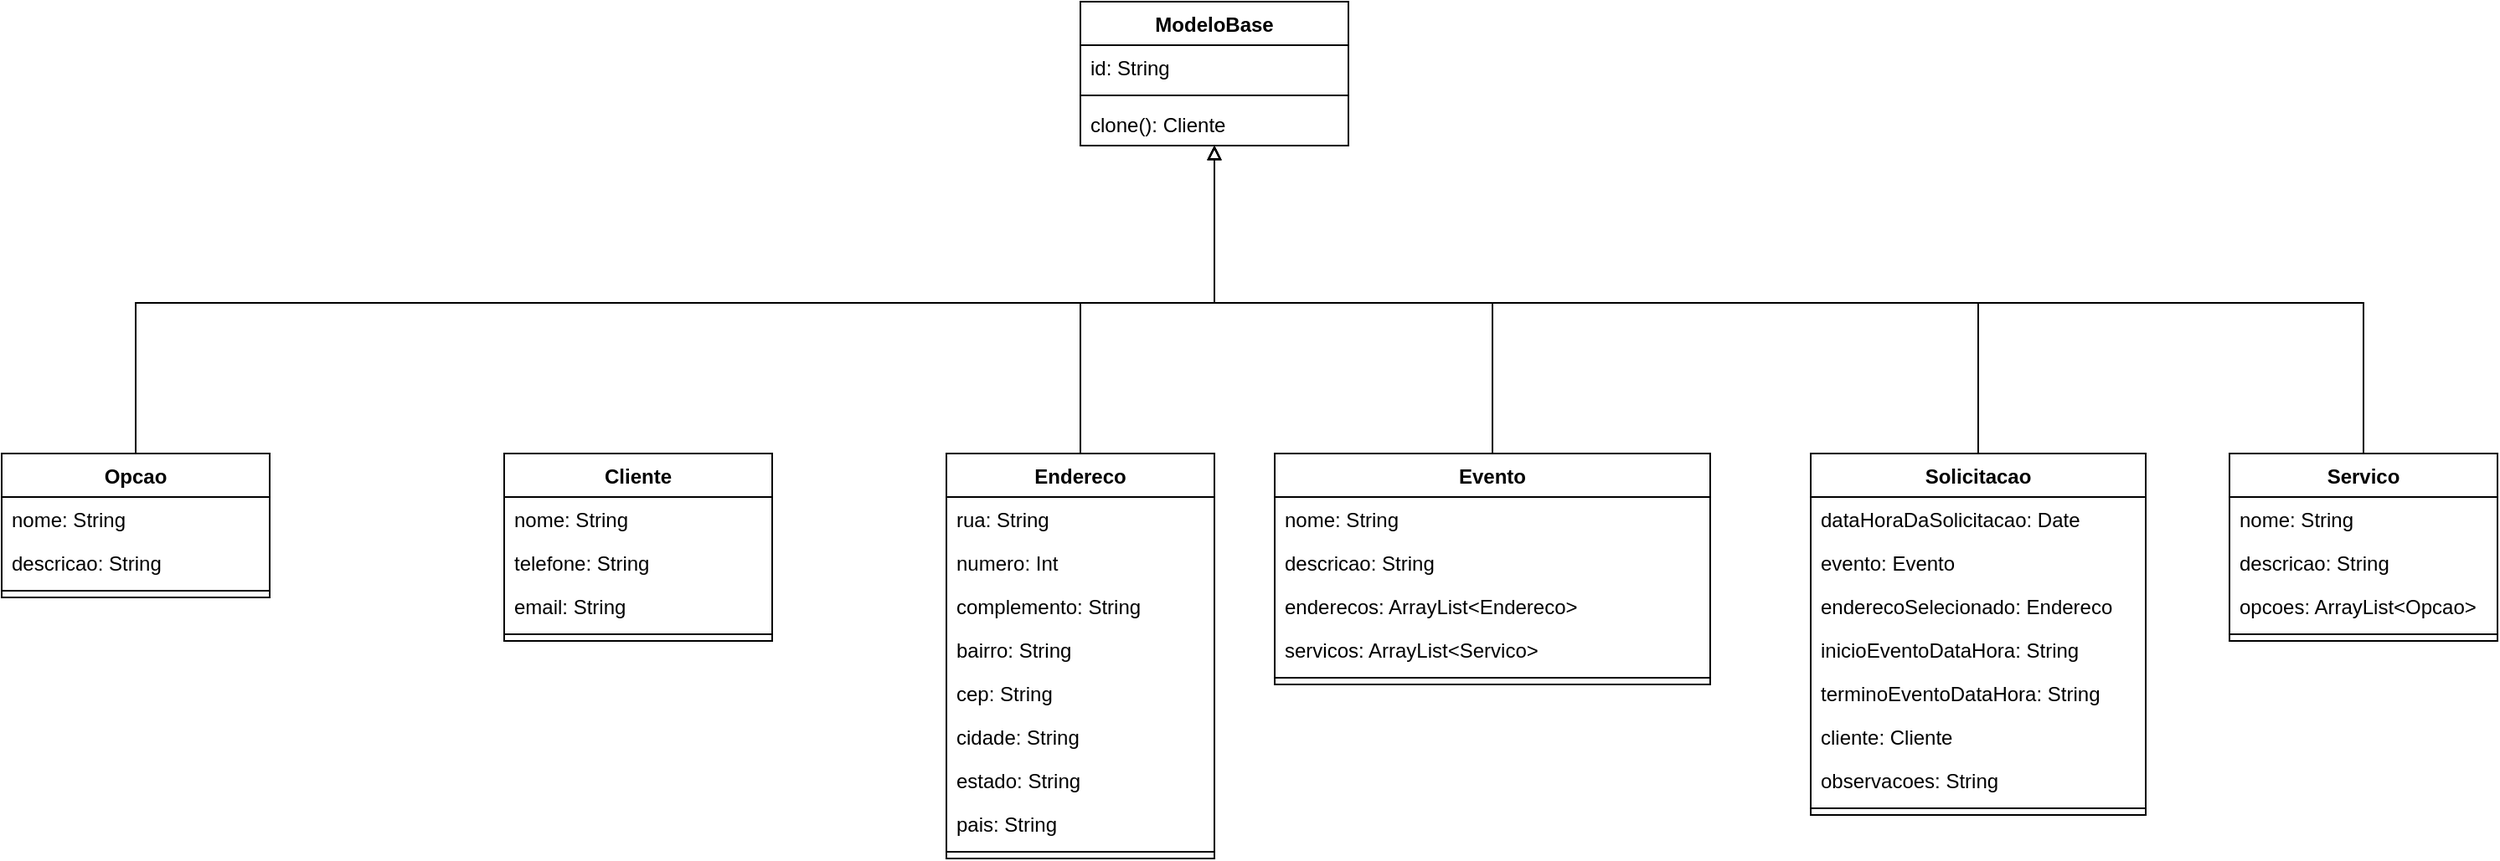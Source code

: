 <mxfile version="21.2.8" type="device" pages="4">
  <diagram id="C5RBs43oDa-KdzZeNtuy" name="Models">
    <mxGraphModel dx="3129" dy="2516" grid="1" gridSize="10" guides="1" tooltips="1" connect="1" arrows="1" fold="1" page="1" pageScale="1" pageWidth="827" pageHeight="1169" math="0" shadow="0">
      <root>
        <mxCell id="WIyWlLk6GJQsqaUBKTNV-0" />
        <mxCell id="WIyWlLk6GJQsqaUBKTNV-1" parent="WIyWlLk6GJQsqaUBKTNV-0" />
        <mxCell id="HIqr1liy9nh1LOFcA0J--27" value="Cliente" style="swimlane;fontStyle=1;align=center;verticalAlign=top;childLayout=stackLayout;horizontal=1;startSize=26;horizontalStack=0;resizeParent=1;resizeParentMax=0;resizeLast=0;collapsible=1;marginBottom=0;whiteSpace=wrap;html=1;" parent="WIyWlLk6GJQsqaUBKTNV-1" vertex="1">
          <mxGeometry x="-470" y="-880" width="160" height="112" as="geometry" />
        </mxCell>
        <mxCell id="HIqr1liy9nh1LOFcA0J--28" value="nome: String" style="text;strokeColor=none;fillColor=none;align=left;verticalAlign=top;spacingLeft=4;spacingRight=4;overflow=hidden;rotatable=0;points=[[0,0.5],[1,0.5]];portConstraint=eastwest;whiteSpace=wrap;html=1;" parent="HIqr1liy9nh1LOFcA0J--27" vertex="1">
          <mxGeometry y="26" width="160" height="26" as="geometry" />
        </mxCell>
        <mxCell id="HIqr1liy9nh1LOFcA0J--31" value="telefone: String" style="text;strokeColor=none;fillColor=none;align=left;verticalAlign=top;spacingLeft=4;spacingRight=4;overflow=hidden;rotatable=0;points=[[0,0.5],[1,0.5]];portConstraint=eastwest;whiteSpace=wrap;html=1;" parent="HIqr1liy9nh1LOFcA0J--27" vertex="1">
          <mxGeometry y="52" width="160" height="26" as="geometry" />
        </mxCell>
        <mxCell id="HIqr1liy9nh1LOFcA0J--32" value="email: String" style="text;strokeColor=none;fillColor=none;align=left;verticalAlign=top;spacingLeft=4;spacingRight=4;overflow=hidden;rotatable=0;points=[[0,0.5],[1,0.5]];portConstraint=eastwest;whiteSpace=wrap;html=1;" parent="HIqr1liy9nh1LOFcA0J--27" vertex="1">
          <mxGeometry y="78" width="160" height="26" as="geometry" />
        </mxCell>
        <mxCell id="HIqr1liy9nh1LOFcA0J--29" value="" style="line;strokeWidth=1;fillColor=none;align=left;verticalAlign=middle;spacingTop=-1;spacingLeft=3;spacingRight=3;rotatable=0;labelPosition=right;points=[];portConstraint=eastwest;strokeColor=inherit;" parent="HIqr1liy9nh1LOFcA0J--27" vertex="1">
          <mxGeometry y="104" width="160" height="8" as="geometry" />
        </mxCell>
        <mxCell id="n2rRY-ZQK6eL-oHVXKH3-4" style="edgeStyle=orthogonalEdgeStyle;rounded=0;orthogonalLoop=1;jettySize=auto;html=1;endArrow=block;endFill=0;" edge="1" parent="WIyWlLk6GJQsqaUBKTNV-1" source="HIqr1liy9nh1LOFcA0J--33" target="HIqr1liy9nh1LOFcA0J--51">
          <mxGeometry relative="1" as="geometry">
            <Array as="points">
              <mxPoint x="-126" y="-970" />
              <mxPoint x="-46" y="-970" />
            </Array>
          </mxGeometry>
        </mxCell>
        <mxCell id="HIqr1liy9nh1LOFcA0J--33" value="Endereco" style="swimlane;fontStyle=1;align=center;verticalAlign=top;childLayout=stackLayout;horizontal=1;startSize=26;horizontalStack=0;resizeParent=1;resizeParentMax=0;resizeLast=0;collapsible=1;marginBottom=0;whiteSpace=wrap;html=1;" parent="WIyWlLk6GJQsqaUBKTNV-1" vertex="1">
          <mxGeometry x="-206" y="-880" width="160" height="242" as="geometry" />
        </mxCell>
        <mxCell id="HIqr1liy9nh1LOFcA0J--34" value="rua: String" style="text;strokeColor=none;fillColor=none;align=left;verticalAlign=top;spacingLeft=4;spacingRight=4;overflow=hidden;rotatable=0;points=[[0,0.5],[1,0.5]];portConstraint=eastwest;whiteSpace=wrap;html=1;" parent="HIqr1liy9nh1LOFcA0J--33" vertex="1">
          <mxGeometry y="26" width="160" height="26" as="geometry" />
        </mxCell>
        <mxCell id="HIqr1liy9nh1LOFcA0J--37" value="numero: Int" style="text;strokeColor=none;fillColor=none;align=left;verticalAlign=top;spacingLeft=4;spacingRight=4;overflow=hidden;rotatable=0;points=[[0,0.5],[1,0.5]];portConstraint=eastwest;whiteSpace=wrap;html=1;" parent="HIqr1liy9nh1LOFcA0J--33" vertex="1">
          <mxGeometry y="52" width="160" height="26" as="geometry" />
        </mxCell>
        <mxCell id="HIqr1liy9nh1LOFcA0J--40" value="complemento: String" style="text;strokeColor=none;fillColor=none;align=left;verticalAlign=top;spacingLeft=4;spacingRight=4;overflow=hidden;rotatable=0;points=[[0,0.5],[1,0.5]];portConstraint=eastwest;whiteSpace=wrap;html=1;" parent="HIqr1liy9nh1LOFcA0J--33" vertex="1">
          <mxGeometry y="78" width="160" height="26" as="geometry" />
        </mxCell>
        <mxCell id="HIqr1liy9nh1LOFcA0J--42" value="bairro: String" style="text;strokeColor=none;fillColor=none;align=left;verticalAlign=top;spacingLeft=4;spacingRight=4;overflow=hidden;rotatable=0;points=[[0,0.5],[1,0.5]];portConstraint=eastwest;whiteSpace=wrap;html=1;" parent="HIqr1liy9nh1LOFcA0J--33" vertex="1">
          <mxGeometry y="104" width="160" height="26" as="geometry" />
        </mxCell>
        <mxCell id="HIqr1liy9nh1LOFcA0J--43" value="cep: String" style="text;strokeColor=none;fillColor=none;align=left;verticalAlign=top;spacingLeft=4;spacingRight=4;overflow=hidden;rotatable=0;points=[[0,0.5],[1,0.5]];portConstraint=eastwest;whiteSpace=wrap;html=1;" parent="HIqr1liy9nh1LOFcA0J--33" vertex="1">
          <mxGeometry y="130" width="160" height="26" as="geometry" />
        </mxCell>
        <mxCell id="HIqr1liy9nh1LOFcA0J--41" value="cidade: String" style="text;strokeColor=none;fillColor=none;align=left;verticalAlign=top;spacingLeft=4;spacingRight=4;overflow=hidden;rotatable=0;points=[[0,0.5],[1,0.5]];portConstraint=eastwest;whiteSpace=wrap;html=1;" parent="HIqr1liy9nh1LOFcA0J--33" vertex="1">
          <mxGeometry y="156" width="160" height="26" as="geometry" />
        </mxCell>
        <mxCell id="HIqr1liy9nh1LOFcA0J--39" value="estado: String" style="text;strokeColor=none;fillColor=none;align=left;verticalAlign=top;spacingLeft=4;spacingRight=4;overflow=hidden;rotatable=0;points=[[0,0.5],[1,0.5]];portConstraint=eastwest;whiteSpace=wrap;html=1;" parent="HIqr1liy9nh1LOFcA0J--33" vertex="1">
          <mxGeometry y="182" width="160" height="26" as="geometry" />
        </mxCell>
        <mxCell id="HIqr1liy9nh1LOFcA0J--38" value="pais: String" style="text;strokeColor=none;fillColor=none;align=left;verticalAlign=top;spacingLeft=4;spacingRight=4;overflow=hidden;rotatable=0;points=[[0,0.5],[1,0.5]];portConstraint=eastwest;whiteSpace=wrap;html=1;" parent="HIqr1liy9nh1LOFcA0J--33" vertex="1">
          <mxGeometry y="208" width="160" height="26" as="geometry" />
        </mxCell>
        <mxCell id="HIqr1liy9nh1LOFcA0J--35" value="" style="line;strokeWidth=1;fillColor=none;align=left;verticalAlign=middle;spacingTop=-1;spacingLeft=3;spacingRight=3;rotatable=0;labelPosition=right;points=[];portConstraint=eastwest;strokeColor=inherit;" parent="HIqr1liy9nh1LOFcA0J--33" vertex="1">
          <mxGeometry y="234" width="160" height="8" as="geometry" />
        </mxCell>
        <mxCell id="n2rRY-ZQK6eL-oHVXKH3-5" style="edgeStyle=orthogonalEdgeStyle;rounded=0;orthogonalLoop=1;jettySize=auto;html=1;endArrow=block;endFill=0;" edge="1" parent="WIyWlLk6GJQsqaUBKTNV-1" source="HIqr1liy9nh1LOFcA0J--44" target="HIqr1liy9nh1LOFcA0J--51">
          <mxGeometry relative="1" as="geometry">
            <Array as="points">
              <mxPoint x="120" y="-970" />
              <mxPoint x="-46" y="-970" />
            </Array>
          </mxGeometry>
        </mxCell>
        <mxCell id="HIqr1liy9nh1LOFcA0J--44" value="Evento" style="swimlane;fontStyle=1;align=center;verticalAlign=top;childLayout=stackLayout;horizontal=1;startSize=26;horizontalStack=0;resizeParent=1;resizeParentMax=0;resizeLast=0;collapsible=1;marginBottom=0;whiteSpace=wrap;html=1;" parent="WIyWlLk6GJQsqaUBKTNV-1" vertex="1">
          <mxGeometry x="-10" y="-880" width="260" height="138" as="geometry" />
        </mxCell>
        <mxCell id="HIqr1liy9nh1LOFcA0J--45" value="nome: String" style="text;strokeColor=none;fillColor=none;align=left;verticalAlign=top;spacingLeft=4;spacingRight=4;overflow=hidden;rotatable=0;points=[[0,0.5],[1,0.5]];portConstraint=eastwest;whiteSpace=wrap;html=1;" parent="HIqr1liy9nh1LOFcA0J--44" vertex="1">
          <mxGeometry y="26" width="260" height="26" as="geometry" />
        </mxCell>
        <mxCell id="HIqr1liy9nh1LOFcA0J--49" value="descricao: String" style="text;strokeColor=none;fillColor=none;align=left;verticalAlign=top;spacingLeft=4;spacingRight=4;overflow=hidden;rotatable=0;points=[[0,0.5],[1,0.5]];portConstraint=eastwest;whiteSpace=wrap;html=1;" parent="HIqr1liy9nh1LOFcA0J--44" vertex="1">
          <mxGeometry y="52" width="260" height="26" as="geometry" />
        </mxCell>
        <mxCell id="HIqr1liy9nh1LOFcA0J--50" value="enderecos: ArrayList&amp;lt;Endereco&amp;gt;" style="text;strokeColor=none;fillColor=none;align=left;verticalAlign=top;spacingLeft=4;spacingRight=4;overflow=hidden;rotatable=0;points=[[0,0.5],[1,0.5]];portConstraint=eastwest;whiteSpace=wrap;html=1;" parent="HIqr1liy9nh1LOFcA0J--44" vertex="1">
          <mxGeometry y="78" width="260" height="26" as="geometry" />
        </mxCell>
        <mxCell id="HIqr1liy9nh1LOFcA0J--48" value="servicos: ArrayList&amp;lt;Servico&amp;gt;" style="text;strokeColor=none;fillColor=none;align=left;verticalAlign=top;spacingLeft=4;spacingRight=4;overflow=hidden;rotatable=0;points=[[0,0.5],[1,0.5]];portConstraint=eastwest;whiteSpace=wrap;html=1;" parent="HIqr1liy9nh1LOFcA0J--44" vertex="1">
          <mxGeometry y="104" width="260" height="26" as="geometry" />
        </mxCell>
        <mxCell id="HIqr1liy9nh1LOFcA0J--46" value="" style="line;strokeWidth=1;fillColor=none;align=left;verticalAlign=middle;spacingTop=-1;spacingLeft=3;spacingRight=3;rotatable=0;labelPosition=right;points=[];portConstraint=eastwest;strokeColor=inherit;" parent="HIqr1liy9nh1LOFcA0J--44" vertex="1">
          <mxGeometry y="130" width="260" height="8" as="geometry" />
        </mxCell>
        <mxCell id="HIqr1liy9nh1LOFcA0J--51" value="ModeloBase" style="swimlane;fontStyle=1;align=center;verticalAlign=top;childLayout=stackLayout;horizontal=1;startSize=26;horizontalStack=0;resizeParent=1;resizeParentMax=0;resizeLast=0;collapsible=1;marginBottom=0;whiteSpace=wrap;html=1;" parent="WIyWlLk6GJQsqaUBKTNV-1" vertex="1">
          <mxGeometry x="-126" y="-1150" width="160" height="86" as="geometry" />
        </mxCell>
        <mxCell id="HIqr1liy9nh1LOFcA0J--52" value="id: String" style="text;strokeColor=none;fillColor=none;align=left;verticalAlign=top;spacingLeft=4;spacingRight=4;overflow=hidden;rotatable=0;points=[[0,0.5],[1,0.5]];portConstraint=eastwest;whiteSpace=wrap;html=1;" parent="HIqr1liy9nh1LOFcA0J--51" vertex="1">
          <mxGeometry y="26" width="160" height="26" as="geometry" />
        </mxCell>
        <mxCell id="HIqr1liy9nh1LOFcA0J--53" value="" style="line;strokeWidth=1;fillColor=none;align=left;verticalAlign=middle;spacingTop=-1;spacingLeft=3;spacingRight=3;rotatable=0;labelPosition=right;points=[];portConstraint=eastwest;strokeColor=inherit;" parent="HIqr1liy9nh1LOFcA0J--51" vertex="1">
          <mxGeometry y="52" width="160" height="8" as="geometry" />
        </mxCell>
        <mxCell id="n2rRY-ZQK6eL-oHVXKH3-0" value="clone(): Cliente" style="text;strokeColor=none;fillColor=none;align=left;verticalAlign=top;spacingLeft=4;spacingRight=4;overflow=hidden;rotatable=0;points=[[0,0.5],[1,0.5]];portConstraint=eastwest;whiteSpace=wrap;html=1;" vertex="1" parent="HIqr1liy9nh1LOFcA0J--51">
          <mxGeometry y="60" width="160" height="26" as="geometry" />
        </mxCell>
        <mxCell id="n2rRY-ZQK6eL-oHVXKH3-3" style="edgeStyle=orthogonalEdgeStyle;rounded=0;orthogonalLoop=1;jettySize=auto;html=1;endArrow=block;endFill=0;" edge="1" parent="WIyWlLk6GJQsqaUBKTNV-1" source="HIqr1liy9nh1LOFcA0J--55" target="HIqr1liy9nh1LOFcA0J--51">
          <mxGeometry relative="1" as="geometry">
            <Array as="points">
              <mxPoint x="-690" y="-970" />
              <mxPoint x="-46" y="-970" />
            </Array>
          </mxGeometry>
        </mxCell>
        <mxCell id="HIqr1liy9nh1LOFcA0J--55" value="Opcao" style="swimlane;fontStyle=1;align=center;verticalAlign=top;childLayout=stackLayout;horizontal=1;startSize=26;horizontalStack=0;resizeParent=1;resizeParentMax=0;resizeLast=0;collapsible=1;marginBottom=0;whiteSpace=wrap;html=1;" parent="WIyWlLk6GJQsqaUBKTNV-1" vertex="1">
          <mxGeometry x="-770" y="-880" width="160" height="86" as="geometry" />
        </mxCell>
        <mxCell id="HIqr1liy9nh1LOFcA0J--56" value="nome: String" style="text;strokeColor=none;fillColor=none;align=left;verticalAlign=top;spacingLeft=4;spacingRight=4;overflow=hidden;rotatable=0;points=[[0,0.5],[1,0.5]];portConstraint=eastwest;whiteSpace=wrap;html=1;" parent="HIqr1liy9nh1LOFcA0J--55" vertex="1">
          <mxGeometry y="26" width="160" height="26" as="geometry" />
        </mxCell>
        <mxCell id="HIqr1liy9nh1LOFcA0J--59" value="descricao: String" style="text;strokeColor=none;fillColor=none;align=left;verticalAlign=top;spacingLeft=4;spacingRight=4;overflow=hidden;rotatable=0;points=[[0,0.5],[1,0.5]];portConstraint=eastwest;whiteSpace=wrap;html=1;" parent="HIqr1liy9nh1LOFcA0J--55" vertex="1">
          <mxGeometry y="52" width="160" height="26" as="geometry" />
        </mxCell>
        <mxCell id="HIqr1liy9nh1LOFcA0J--57" value="" style="line;strokeWidth=1;fillColor=none;align=left;verticalAlign=middle;spacingTop=-1;spacingLeft=3;spacingRight=3;rotatable=0;labelPosition=right;points=[];portConstraint=eastwest;strokeColor=inherit;" parent="HIqr1liy9nh1LOFcA0J--55" vertex="1">
          <mxGeometry y="78" width="160" height="8" as="geometry" />
        </mxCell>
        <mxCell id="n2rRY-ZQK6eL-oHVXKH3-7" style="edgeStyle=orthogonalEdgeStyle;rounded=0;orthogonalLoop=1;jettySize=auto;html=1;endArrow=block;endFill=0;" edge="1" parent="WIyWlLk6GJQsqaUBKTNV-1" source="HIqr1liy9nh1LOFcA0J--60" target="HIqr1liy9nh1LOFcA0J--51">
          <mxGeometry relative="1" as="geometry">
            <Array as="points">
              <mxPoint x="640" y="-970" />
              <mxPoint x="-46" y="-970" />
            </Array>
          </mxGeometry>
        </mxCell>
        <mxCell id="HIqr1liy9nh1LOFcA0J--60" value="Servico" style="swimlane;fontStyle=1;align=center;verticalAlign=top;childLayout=stackLayout;horizontal=1;startSize=26;horizontalStack=0;resizeParent=1;resizeParentMax=0;resizeLast=0;collapsible=1;marginBottom=0;whiteSpace=wrap;html=1;" parent="WIyWlLk6GJQsqaUBKTNV-1" vertex="1">
          <mxGeometry x="560" y="-880" width="160" height="112" as="geometry" />
        </mxCell>
        <mxCell id="HIqr1liy9nh1LOFcA0J--61" value="nome: String" style="text;strokeColor=none;fillColor=none;align=left;verticalAlign=top;spacingLeft=4;spacingRight=4;overflow=hidden;rotatable=0;points=[[0,0.5],[1,0.5]];portConstraint=eastwest;whiteSpace=wrap;html=1;" parent="HIqr1liy9nh1LOFcA0J--60" vertex="1">
          <mxGeometry y="26" width="160" height="26" as="geometry" />
        </mxCell>
        <mxCell id="HIqr1liy9nh1LOFcA0J--64" value="descricao: String" style="text;strokeColor=none;fillColor=none;align=left;verticalAlign=top;spacingLeft=4;spacingRight=4;overflow=hidden;rotatable=0;points=[[0,0.5],[1,0.5]];portConstraint=eastwest;whiteSpace=wrap;html=1;" parent="HIqr1liy9nh1LOFcA0J--60" vertex="1">
          <mxGeometry y="52" width="160" height="26" as="geometry" />
        </mxCell>
        <mxCell id="HIqr1liy9nh1LOFcA0J--65" value="opcoes: ArrayList&amp;lt;Opcao&amp;gt;" style="text;strokeColor=none;fillColor=none;align=left;verticalAlign=top;spacingLeft=4;spacingRight=4;overflow=hidden;rotatable=0;points=[[0,0.5],[1,0.5]];portConstraint=eastwest;whiteSpace=wrap;html=1;" parent="HIqr1liy9nh1LOFcA0J--60" vertex="1">
          <mxGeometry y="78" width="160" height="26" as="geometry" />
        </mxCell>
        <mxCell id="HIqr1liy9nh1LOFcA0J--62" value="" style="line;strokeWidth=1;fillColor=none;align=left;verticalAlign=middle;spacingTop=-1;spacingLeft=3;spacingRight=3;rotatable=0;labelPosition=right;points=[];portConstraint=eastwest;strokeColor=inherit;" parent="HIqr1liy9nh1LOFcA0J--60" vertex="1">
          <mxGeometry y="104" width="160" height="8" as="geometry" />
        </mxCell>
        <mxCell id="n2rRY-ZQK6eL-oHVXKH3-6" style="edgeStyle=orthogonalEdgeStyle;rounded=0;orthogonalLoop=1;jettySize=auto;html=1;endArrow=block;endFill=0;" edge="1" parent="WIyWlLk6GJQsqaUBKTNV-1" source="HIqr1liy9nh1LOFcA0J--66" target="HIqr1liy9nh1LOFcA0J--51">
          <mxGeometry relative="1" as="geometry">
            <Array as="points">
              <mxPoint x="410" y="-970" />
              <mxPoint x="-46" y="-970" />
            </Array>
          </mxGeometry>
        </mxCell>
        <mxCell id="HIqr1liy9nh1LOFcA0J--66" value="Solicitacao" style="swimlane;fontStyle=1;align=center;verticalAlign=top;childLayout=stackLayout;horizontal=1;startSize=26;horizontalStack=0;resizeParent=1;resizeParentMax=0;resizeLast=0;collapsible=1;marginBottom=0;whiteSpace=wrap;html=1;" parent="WIyWlLk6GJQsqaUBKTNV-1" vertex="1">
          <mxGeometry x="310" y="-880" width="200" height="216" as="geometry" />
        </mxCell>
        <mxCell id="HIqr1liy9nh1LOFcA0J--67" value="dataHoraDaSolicitacao: Date" style="text;strokeColor=none;fillColor=none;align=left;verticalAlign=top;spacingLeft=4;spacingRight=4;overflow=hidden;rotatable=0;points=[[0,0.5],[1,0.5]];portConstraint=eastwest;whiteSpace=wrap;html=1;" parent="HIqr1liy9nh1LOFcA0J--66" vertex="1">
          <mxGeometry y="26" width="200" height="26" as="geometry" />
        </mxCell>
        <mxCell id="HIqr1liy9nh1LOFcA0J--70" value="evento: Evento" style="text;strokeColor=none;fillColor=none;align=left;verticalAlign=top;spacingLeft=4;spacingRight=4;overflow=hidden;rotatable=0;points=[[0,0.5],[1,0.5]];portConstraint=eastwest;whiteSpace=wrap;html=1;" parent="HIqr1liy9nh1LOFcA0J--66" vertex="1">
          <mxGeometry y="52" width="200" height="26" as="geometry" />
        </mxCell>
        <mxCell id="HIqr1liy9nh1LOFcA0J--73" value="enderecoSelecionado: Endereco" style="text;strokeColor=none;fillColor=none;align=left;verticalAlign=top;spacingLeft=4;spacingRight=4;overflow=hidden;rotatable=0;points=[[0,0.5],[1,0.5]];portConstraint=eastwest;whiteSpace=wrap;html=1;" parent="HIqr1liy9nh1LOFcA0J--66" vertex="1">
          <mxGeometry y="78" width="200" height="26" as="geometry" />
        </mxCell>
        <mxCell id="HIqr1liy9nh1LOFcA0J--75" value="inicioEventoDataHora: String" style="text;strokeColor=none;fillColor=none;align=left;verticalAlign=top;spacingLeft=4;spacingRight=4;overflow=hidden;rotatable=0;points=[[0,0.5],[1,0.5]];portConstraint=eastwest;whiteSpace=wrap;html=1;" parent="HIqr1liy9nh1LOFcA0J--66" vertex="1">
          <mxGeometry y="104" width="200" height="26" as="geometry" />
        </mxCell>
        <mxCell id="HIqr1liy9nh1LOFcA0J--74" value="terminoEventoDataHora: String" style="text;strokeColor=none;fillColor=none;align=left;verticalAlign=top;spacingLeft=4;spacingRight=4;overflow=hidden;rotatable=0;points=[[0,0.5],[1,0.5]];portConstraint=eastwest;whiteSpace=wrap;html=1;" parent="HIqr1liy9nh1LOFcA0J--66" vertex="1">
          <mxGeometry y="130" width="200" height="26" as="geometry" />
        </mxCell>
        <mxCell id="HIqr1liy9nh1LOFcA0J--72" value="cliente: Cliente" style="text;strokeColor=none;fillColor=none;align=left;verticalAlign=top;spacingLeft=4;spacingRight=4;overflow=hidden;rotatable=0;points=[[0,0.5],[1,0.5]];portConstraint=eastwest;whiteSpace=wrap;html=1;" parent="HIqr1liy9nh1LOFcA0J--66" vertex="1">
          <mxGeometry y="156" width="200" height="26" as="geometry" />
        </mxCell>
        <mxCell id="HIqr1liy9nh1LOFcA0J--71" value="observacoes: String" style="text;strokeColor=none;fillColor=none;align=left;verticalAlign=top;spacingLeft=4;spacingRight=4;overflow=hidden;rotatable=0;points=[[0,0.5],[1,0.5]];portConstraint=eastwest;whiteSpace=wrap;html=1;" parent="HIqr1liy9nh1LOFcA0J--66" vertex="1">
          <mxGeometry y="182" width="200" height="26" as="geometry" />
        </mxCell>
        <mxCell id="HIqr1liy9nh1LOFcA0J--68" value="" style="line;strokeWidth=1;fillColor=none;align=left;verticalAlign=middle;spacingTop=-1;spacingLeft=3;spacingRight=3;rotatable=0;labelPosition=right;points=[];portConstraint=eastwest;strokeColor=inherit;" parent="HIqr1liy9nh1LOFcA0J--66" vertex="1">
          <mxGeometry y="208" width="200" height="8" as="geometry" />
        </mxCell>
      </root>
    </mxGraphModel>
  </diagram>
  <diagram name="Services" id="9YZI54zX4xlw_4FWXfrt">
    <mxGraphModel dx="1219" dy="713" grid="1" gridSize="10" guides="1" tooltips="1" connect="1" arrows="1" fold="1" page="1" pageScale="1" pageWidth="827" pageHeight="1169" math="0" shadow="0">
      <root>
        <mxCell id="-2jjN5zaV0pOliXHgC4H-0" />
        <mxCell id="-2jjN5zaV0pOliXHgC4H-1" parent="-2jjN5zaV0pOliXHgC4H-0" />
        <mxCell id="-2jjN5zaV0pOliXHgC4H-2" value="ArmazenamentoService" style="swimlane;fontStyle=1;align=center;verticalAlign=top;childLayout=stackLayout;horizontal=1;startSize=26;horizontalStack=0;resizeParent=1;resizeParentMax=0;resizeLast=0;collapsible=1;marginBottom=0;whiteSpace=wrap;html=1;" parent="-2jjN5zaV0pOliXHgC4H-1" vertex="1">
          <mxGeometry x="10" y="10" width="390" height="86" as="geometry" />
        </mxCell>
        <mxCell id="-2jjN5zaV0pOliXHgC4H-6" value="" style="line;strokeWidth=1;fillColor=none;align=left;verticalAlign=middle;spacingTop=-1;spacingLeft=3;spacingRight=3;rotatable=0;labelPosition=right;points=[];portConstraint=eastwest;strokeColor=inherit;" parent="-2jjN5zaV0pOliXHgC4H-2" vertex="1">
          <mxGeometry y="26" width="390" height="8" as="geometry" />
        </mxCell>
        <mxCell id="-2jjN5zaV0pOliXHgC4H-7" value="save(ArrayList&amp;lt;extends ModeloBase&amp;gt; dados, String arquivo):void" style="text;strokeColor=none;fillColor=none;align=left;verticalAlign=top;spacingLeft=4;spacingRight=4;overflow=hidden;rotatable=0;points=[[0,0.5],[1,0.5]];portConstraint=eastwest;whiteSpace=wrap;html=1;" parent="-2jjN5zaV0pOliXHgC4H-2" vertex="1">
          <mxGeometry y="34" width="390" height="26" as="geometry" />
        </mxCell>
        <mxCell id="QPFO5fXW-jErNbvRQtO4-0" value="load(String arquivo): ArrayList&amp;lt;?extends Modelo Base&amp;gt;" style="text;strokeColor=none;fillColor=none;align=left;verticalAlign=top;spacingLeft=4;spacingRight=4;overflow=hidden;rotatable=0;points=[[0,0.5],[1,0.5]];portConstraint=eastwest;whiteSpace=wrap;html=1;" parent="-2jjN5zaV0pOliXHgC4H-2" vertex="1">
          <mxGeometry y="60" width="390" height="26" as="geometry" />
        </mxCell>
        <mxCell id="-2jjN5zaV0pOliXHgC4H-8" value="ClienteService" style="swimlane;fontStyle=1;align=center;verticalAlign=top;childLayout=stackLayout;horizontal=1;startSize=26;horizontalStack=0;resizeParent=1;resizeParentMax=0;resizeLast=0;collapsible=1;marginBottom=0;whiteSpace=wrap;html=1;" parent="-2jjN5zaV0pOliXHgC4H-1" vertex="1">
          <mxGeometry x="10" y="170" width="290" height="242" as="geometry" />
        </mxCell>
        <mxCell id="-2jjN5zaV0pOliXHgC4H-16" value="dados: ArrayList&amp;lt;Cliente&amp;gt;" style="text;strokeColor=none;fillColor=none;align=left;verticalAlign=top;spacingLeft=4;spacingRight=4;overflow=hidden;rotatable=0;points=[[0,0.5],[1,0.5]];portConstraint=eastwest;whiteSpace=wrap;html=1;" parent="-2jjN5zaV0pOliXHgC4H-8" vertex="1">
          <mxGeometry y="26" width="290" height="26" as="geometry" />
        </mxCell>
        <mxCell id="-2jjN5zaV0pOliXHgC4H-17" value="" style="line;strokeWidth=1;fillColor=none;align=left;verticalAlign=middle;spacingTop=-1;spacingLeft=3;spacingRight=3;rotatable=0;labelPosition=right;points=[];portConstraint=eastwest;strokeColor=inherit;" parent="-2jjN5zaV0pOliXHgC4H-8" vertex="1">
          <mxGeometry y="52" width="290" height="8" as="geometry" />
        </mxCell>
        <mxCell id="-2jjN5zaV0pOliXHgC4H-18" value="create(Cliente registro):void" style="text;strokeColor=none;fillColor=none;align=left;verticalAlign=top;spacingLeft=4;spacingRight=4;overflow=hidden;rotatable=0;points=[[0,0.5],[1,0.5]];portConstraint=eastwest;whiteSpace=wrap;html=1;" parent="-2jjN5zaV0pOliXHgC4H-8" vertex="1">
          <mxGeometry y="60" width="290" height="26" as="geometry" />
        </mxCell>
        <mxCell id="QPFO5fXW-jErNbvRQtO4-2" value="read(String id):Cliente&amp;nbsp;" style="text;strokeColor=none;fillColor=none;align=left;verticalAlign=top;spacingLeft=4;spacingRight=4;overflow=hidden;rotatable=0;points=[[0,0.5],[1,0.5]];portConstraint=eastwest;whiteSpace=wrap;html=1;" parent="-2jjN5zaV0pOliXHgC4H-8" vertex="1">
          <mxGeometry y="86" width="290" height="26" as="geometry" />
        </mxCell>
        <mxCell id="QPFO5fXW-jErNbvRQtO4-3" value="read():ArrayList&amp;lt;Cliente&amp;gt;" style="text;strokeColor=none;fillColor=none;align=left;verticalAlign=top;spacingLeft=4;spacingRight=4;overflow=hidden;rotatable=0;points=[[0,0.5],[1,0.5]];portConstraint=eastwest;whiteSpace=wrap;html=1;" parent="-2jjN5zaV0pOliXHgC4H-8" vertex="1">
          <mxGeometry y="112" width="290" height="26" as="geometry" />
        </mxCell>
        <mxCell id="QPFO5fXW-jErNbvRQtO4-4" value="update(Cliente registro): void" style="text;strokeColor=none;fillColor=none;align=left;verticalAlign=top;spacingLeft=4;spacingRight=4;overflow=hidden;rotatable=0;points=[[0,0.5],[1,0.5]];portConstraint=eastwest;whiteSpace=wrap;html=1;" parent="-2jjN5zaV0pOliXHgC4H-8" vertex="1">
          <mxGeometry y="138" width="290" height="26" as="geometry" />
        </mxCell>
        <mxCell id="QPFO5fXW-jErNbvRQtO4-6" value="save(): void" style="text;strokeColor=none;fillColor=none;align=left;verticalAlign=top;spacingLeft=4;spacingRight=4;overflow=hidden;rotatable=0;points=[[0,0.5],[1,0.5]];portConstraint=eastwest;whiteSpace=wrap;html=1;" parent="-2jjN5zaV0pOliXHgC4H-8" vertex="1">
          <mxGeometry y="164" width="290" height="26" as="geometry" />
        </mxCell>
        <mxCell id="QPFO5fXW-jErNbvRQtO4-7" value="load(): ArrayList&amp;lt;Cliente&amp;gt;" style="text;strokeColor=none;fillColor=none;align=left;verticalAlign=top;spacingLeft=4;spacingRight=4;overflow=hidden;rotatable=0;points=[[0,0.5],[1,0.5]];portConstraint=eastwest;whiteSpace=wrap;html=1;" parent="-2jjN5zaV0pOliXHgC4H-8" vertex="1">
          <mxGeometry y="190" width="290" height="26" as="geometry" />
        </mxCell>
        <mxCell id="QPFO5fXW-jErNbvRQtO4-5" value="delete(String id):boolean" style="text;strokeColor=none;fillColor=none;align=left;verticalAlign=top;spacingLeft=4;spacingRight=4;overflow=hidden;rotatable=0;points=[[0,0.5],[1,0.5]];portConstraint=eastwest;whiteSpace=wrap;html=1;" parent="-2jjN5zaV0pOliXHgC4H-8" vertex="1">
          <mxGeometry y="216" width="290" height="26" as="geometry" />
        </mxCell>
        <mxCell id="-2jjN5zaV0pOliXHgC4H-35" value="EventoService" style="swimlane;fontStyle=1;align=center;verticalAlign=top;childLayout=stackLayout;horizontal=1;startSize=26;horizontalStack=0;resizeParent=1;resizeParentMax=0;resizeLast=0;collapsible=1;marginBottom=0;whiteSpace=wrap;html=1;" parent="-2jjN5zaV0pOliXHgC4H-1" vertex="1">
          <mxGeometry x="480" y="280" width="260" height="242" as="geometry" />
        </mxCell>
        <mxCell id="TKQHzVs7q2axxWPrL15Q-7" value="dados: ArrayList&amp;lt;Cliente&amp;gt;" style="text;strokeColor=none;fillColor=none;align=left;verticalAlign=top;spacingLeft=4;spacingRight=4;overflow=hidden;rotatable=0;points=[[0,0.5],[1,0.5]];portConstraint=eastwest;whiteSpace=wrap;html=1;" vertex="1" parent="-2jjN5zaV0pOliXHgC4H-35">
          <mxGeometry y="26" width="260" height="26" as="geometry" />
        </mxCell>
        <mxCell id="-2jjN5zaV0pOliXHgC4H-39" value="" style="line;strokeWidth=1;fillColor=none;align=left;verticalAlign=middle;spacingTop=-1;spacingLeft=3;spacingRight=3;rotatable=0;labelPosition=right;points=[];portConstraint=eastwest;strokeColor=inherit;" parent="-2jjN5zaV0pOliXHgC4H-35" vertex="1">
          <mxGeometry y="52" width="260" height="8" as="geometry" />
        </mxCell>
        <mxCell id="TKQHzVs7q2axxWPrL15Q-12" value="create(Evento registro): void&amp;nbsp;" style="text;strokeColor=none;fillColor=none;align=left;verticalAlign=top;spacingLeft=4;spacingRight=4;overflow=hidden;rotatable=0;points=[[0,0.5],[1,0.5]];portConstraint=eastwest;whiteSpace=wrap;html=1;" vertex="1" parent="-2jjN5zaV0pOliXHgC4H-35">
          <mxGeometry y="60" width="260" height="26" as="geometry" />
        </mxCell>
        <mxCell id="-2jjN5zaV0pOliXHgC4H-40" value="read(): ArrayList&amp;lt;Evento&amp;gt;" style="text;strokeColor=none;fillColor=none;align=left;verticalAlign=top;spacingLeft=4;spacingRight=4;overflow=hidden;rotatable=0;points=[[0,0.5],[1,0.5]];portConstraint=eastwest;whiteSpace=wrap;html=1;" parent="-2jjN5zaV0pOliXHgC4H-35" vertex="1">
          <mxGeometry y="86" width="260" height="26" as="geometry" />
        </mxCell>
        <mxCell id="TKQHzVs7q2axxWPrL15Q-13" value="read(String id): Evento" style="text;strokeColor=none;fillColor=none;align=left;verticalAlign=top;spacingLeft=4;spacingRight=4;overflow=hidden;rotatable=0;points=[[0,0.5],[1,0.5]];portConstraint=eastwest;whiteSpace=wrap;html=1;" vertex="1" parent="-2jjN5zaV0pOliXHgC4H-35">
          <mxGeometry y="112" width="260" height="26" as="geometry" />
        </mxCell>
        <mxCell id="TKQHzVs7q2axxWPrL15Q-14" value="update(Evento registro):&amp;nbsp; void" style="text;strokeColor=none;fillColor=none;align=left;verticalAlign=top;spacingLeft=4;spacingRight=4;overflow=hidden;rotatable=0;points=[[0,0.5],[1,0.5]];portConstraint=eastwest;whiteSpace=wrap;html=1;" vertex="1" parent="-2jjN5zaV0pOliXHgC4H-35">
          <mxGeometry y="138" width="260" height="26" as="geometry" />
        </mxCell>
        <mxCell id="TKQHzVs7q2axxWPrL15Q-15" value="delete(String id): boolean" style="text;strokeColor=none;fillColor=none;align=left;verticalAlign=top;spacingLeft=4;spacingRight=4;overflow=hidden;rotatable=0;points=[[0,0.5],[1,0.5]];portConstraint=eastwest;whiteSpace=wrap;html=1;" vertex="1" parent="-2jjN5zaV0pOliXHgC4H-35">
          <mxGeometry y="164" width="260" height="26" as="geometry" />
        </mxCell>
        <mxCell id="TKQHzVs7q2axxWPrL15Q-16" value="save(): vioid" style="text;strokeColor=none;fillColor=none;align=left;verticalAlign=top;spacingLeft=4;spacingRight=4;overflow=hidden;rotatable=0;points=[[0,0.5],[1,0.5]];portConstraint=eastwest;whiteSpace=wrap;html=1;" vertex="1" parent="-2jjN5zaV0pOliXHgC4H-35">
          <mxGeometry y="190" width="260" height="26" as="geometry" />
        </mxCell>
        <mxCell id="TKQHzVs7q2axxWPrL15Q-17" value="load(): ArrayList&amp;lt;Evento&amp;gt;" style="text;strokeColor=none;fillColor=none;align=left;verticalAlign=top;spacingLeft=4;spacingRight=4;overflow=hidden;rotatable=0;points=[[0,0.5],[1,0.5]];portConstraint=eastwest;whiteSpace=wrap;html=1;" vertex="1" parent="-2jjN5zaV0pOliXHgC4H-35">
          <mxGeometry y="216" width="260" height="26" as="geometry" />
        </mxCell>
        <mxCell id="-2jjN5zaV0pOliXHgC4H-41" value="EnderecoService" style="swimlane;fontStyle=1;align=center;verticalAlign=top;childLayout=stackLayout;horizontal=1;startSize=26;horizontalStack=0;resizeParent=1;resizeParentMax=0;resizeLast=0;collapsible=1;marginBottom=0;whiteSpace=wrap;html=1;" parent="-2jjN5zaV0pOliXHgC4H-1" vertex="1">
          <mxGeometry x="480" y="10" width="330" height="242" as="geometry" />
        </mxCell>
        <mxCell id="TKQHzVs7q2axxWPrL15Q-0" value="dados: ArrayList&amp;lt;Cliente&amp;gt;" style="text;strokeColor=none;fillColor=none;align=left;verticalAlign=top;spacingLeft=4;spacingRight=4;overflow=hidden;rotatable=0;points=[[0,0.5],[1,0.5]];portConstraint=eastwest;whiteSpace=wrap;html=1;" vertex="1" parent="-2jjN5zaV0pOliXHgC4H-41">
          <mxGeometry y="26" width="330" height="26" as="geometry" />
        </mxCell>
        <mxCell id="-2jjN5zaV0pOliXHgC4H-49" value="" style="line;strokeWidth=1;fillColor=none;align=left;verticalAlign=middle;spacingTop=-1;spacingLeft=3;spacingRight=3;rotatable=0;labelPosition=right;points=[];portConstraint=eastwest;strokeColor=inherit;" parent="-2jjN5zaV0pOliXHgC4H-41" vertex="1">
          <mxGeometry y="52" width="330" height="8" as="geometry" />
        </mxCell>
        <mxCell id="-2jjN5zaV0pOliXHgC4H-50" value="create(Endereco registro): ArrayList&amp;lt;Endereco&amp;gt;" style="text;strokeColor=none;fillColor=none;align=left;verticalAlign=top;spacingLeft=4;spacingRight=4;overflow=hidden;rotatable=0;points=[[0,0.5],[1,0.5]];portConstraint=eastwest;whiteSpace=wrap;html=1;" parent="-2jjN5zaV0pOliXHgC4H-41" vertex="1">
          <mxGeometry y="60" width="330" height="26" as="geometry" />
        </mxCell>
        <mxCell id="TKQHzVs7q2axxWPrL15Q-1" value="read(): ArrayList&amp;lt;Endereco&amp;gt;" style="text;strokeColor=none;fillColor=none;align=left;verticalAlign=top;spacingLeft=4;spacingRight=4;overflow=hidden;rotatable=0;points=[[0,0.5],[1,0.5]];portConstraint=eastwest;whiteSpace=wrap;html=1;" vertex="1" parent="-2jjN5zaV0pOliXHgC4H-41">
          <mxGeometry y="86" width="330" height="26" as="geometry" />
        </mxCell>
        <mxCell id="TKQHzVs7q2axxWPrL15Q-2" value="read(String id): Endereco" style="text;strokeColor=none;fillColor=none;align=left;verticalAlign=top;spacingLeft=4;spacingRight=4;overflow=hidden;rotatable=0;points=[[0,0.5],[1,0.5]];portConstraint=eastwest;whiteSpace=wrap;html=1;" vertex="1" parent="-2jjN5zaV0pOliXHgC4H-41">
          <mxGeometry y="112" width="330" height="26" as="geometry" />
        </mxCell>
        <mxCell id="TKQHzVs7q2axxWPrL15Q-3" value="update(Endereco registro): void" style="text;strokeColor=none;fillColor=none;align=left;verticalAlign=top;spacingLeft=4;spacingRight=4;overflow=hidden;rotatable=0;points=[[0,0.5],[1,0.5]];portConstraint=eastwest;whiteSpace=wrap;html=1;" vertex="1" parent="-2jjN5zaV0pOliXHgC4H-41">
          <mxGeometry y="138" width="330" height="26" as="geometry" />
        </mxCell>
        <mxCell id="TKQHzVs7q2axxWPrL15Q-4" value="delete(String id): boolean" style="text;strokeColor=none;fillColor=none;align=left;verticalAlign=top;spacingLeft=4;spacingRight=4;overflow=hidden;rotatable=0;points=[[0,0.5],[1,0.5]];portConstraint=eastwest;whiteSpace=wrap;html=1;" vertex="1" parent="-2jjN5zaV0pOliXHgC4H-41">
          <mxGeometry y="164" width="330" height="26" as="geometry" />
        </mxCell>
        <mxCell id="TKQHzVs7q2axxWPrL15Q-5" value="save(): void" style="text;strokeColor=none;fillColor=none;align=left;verticalAlign=top;spacingLeft=4;spacingRight=4;overflow=hidden;rotatable=0;points=[[0,0.5],[1,0.5]];portConstraint=eastwest;whiteSpace=wrap;html=1;" vertex="1" parent="-2jjN5zaV0pOliXHgC4H-41">
          <mxGeometry y="190" width="330" height="26" as="geometry" />
        </mxCell>
        <mxCell id="TKQHzVs7q2axxWPrL15Q-6" value="load(): ArrayList&amp;lt;Endereco&amp;gt;" style="text;strokeColor=none;fillColor=none;align=left;verticalAlign=top;spacingLeft=4;spacingRight=4;overflow=hidden;rotatable=0;points=[[0,0.5],[1,0.5]];portConstraint=eastwest;whiteSpace=wrap;html=1;" vertex="1" parent="-2jjN5zaV0pOliXHgC4H-41">
          <mxGeometry y="216" width="330" height="26" as="geometry" />
        </mxCell>
        <mxCell id="TKQHzVs7q2axxWPrL15Q-18" value="OpcaoService" style="swimlane;fontStyle=1;align=center;verticalAlign=top;childLayout=stackLayout;horizontal=1;startSize=26;horizontalStack=0;resizeParent=1;resizeParentMax=0;resizeLast=0;collapsible=1;marginBottom=0;whiteSpace=wrap;html=1;" vertex="1" parent="-2jjN5zaV0pOliXHgC4H-1">
          <mxGeometry x="10" y="440" width="300" height="242" as="geometry" />
        </mxCell>
        <mxCell id="TKQHzVs7q2axxWPrL15Q-22" value="dados: ArrayList&amp;lt;Cliente&amp;gt;" style="text;strokeColor=none;fillColor=none;align=left;verticalAlign=top;spacingLeft=4;spacingRight=4;overflow=hidden;rotatable=0;points=[[0,0.5],[1,0.5]];portConstraint=eastwest;whiteSpace=wrap;html=1;" vertex="1" parent="TKQHzVs7q2axxWPrL15Q-18">
          <mxGeometry y="26" width="300" height="26" as="geometry" />
        </mxCell>
        <mxCell id="TKQHzVs7q2axxWPrL15Q-20" value="" style="line;strokeWidth=1;fillColor=none;align=left;verticalAlign=middle;spacingTop=-1;spacingLeft=3;spacingRight=3;rotatable=0;labelPosition=right;points=[];portConstraint=eastwest;strokeColor=inherit;" vertex="1" parent="TKQHzVs7q2axxWPrL15Q-18">
          <mxGeometry y="52" width="300" height="8" as="geometry" />
        </mxCell>
        <mxCell id="TKQHzVs7q2axxWPrL15Q-21" value="create(Opcao registro): void" style="text;strokeColor=none;fillColor=none;align=left;verticalAlign=top;spacingLeft=4;spacingRight=4;overflow=hidden;rotatable=0;points=[[0,0.5],[1,0.5]];portConstraint=eastwest;whiteSpace=wrap;html=1;" vertex="1" parent="TKQHzVs7q2axxWPrL15Q-18">
          <mxGeometry y="60" width="300" height="26" as="geometry" />
        </mxCell>
        <mxCell id="TKQHzVs7q2axxWPrL15Q-23" value="read(): ArrayList&amp;lt;Opcao&amp;gt;" style="text;strokeColor=none;fillColor=none;align=left;verticalAlign=top;spacingLeft=4;spacingRight=4;overflow=hidden;rotatable=0;points=[[0,0.5],[1,0.5]];portConstraint=eastwest;whiteSpace=wrap;html=1;" vertex="1" parent="TKQHzVs7q2axxWPrL15Q-18">
          <mxGeometry y="86" width="300" height="26" as="geometry" />
        </mxCell>
        <mxCell id="TKQHzVs7q2axxWPrL15Q-31" value="read(String id): Opcao" style="text;strokeColor=none;fillColor=none;align=left;verticalAlign=top;spacingLeft=4;spacingRight=4;overflow=hidden;rotatable=0;points=[[0,0.5],[1,0.5]];portConstraint=eastwest;whiteSpace=wrap;html=1;" vertex="1" parent="TKQHzVs7q2axxWPrL15Q-18">
          <mxGeometry y="112" width="300" height="26" as="geometry" />
        </mxCell>
        <mxCell id="TKQHzVs7q2axxWPrL15Q-24" value="update(Opcao registro): void" style="text;strokeColor=none;fillColor=none;align=left;verticalAlign=top;spacingLeft=4;spacingRight=4;overflow=hidden;rotatable=0;points=[[0,0.5],[1,0.5]];portConstraint=eastwest;whiteSpace=wrap;html=1;" vertex="1" parent="TKQHzVs7q2axxWPrL15Q-18">
          <mxGeometry y="138" width="300" height="26" as="geometry" />
        </mxCell>
        <mxCell id="TKQHzVs7q2axxWPrL15Q-32" value="delete(String id): boolean" style="text;strokeColor=none;fillColor=none;align=left;verticalAlign=top;spacingLeft=4;spacingRight=4;overflow=hidden;rotatable=0;points=[[0,0.5],[1,0.5]];portConstraint=eastwest;whiteSpace=wrap;html=1;" vertex="1" parent="TKQHzVs7q2axxWPrL15Q-18">
          <mxGeometry y="164" width="300" height="26" as="geometry" />
        </mxCell>
        <mxCell id="TKQHzVs7q2axxWPrL15Q-33" value="save(): void" style="text;strokeColor=none;fillColor=none;align=left;verticalAlign=top;spacingLeft=4;spacingRight=4;overflow=hidden;rotatable=0;points=[[0,0.5],[1,0.5]];portConstraint=eastwest;whiteSpace=wrap;html=1;" vertex="1" parent="TKQHzVs7q2axxWPrL15Q-18">
          <mxGeometry y="190" width="300" height="26" as="geometry" />
        </mxCell>
        <mxCell id="TKQHzVs7q2axxWPrL15Q-34" value="load(): ArrayList&amp;lt;Opcao&amp;gt;" style="text;strokeColor=none;fillColor=none;align=left;verticalAlign=top;spacingLeft=4;spacingRight=4;overflow=hidden;rotatable=0;points=[[0,0.5],[1,0.5]];portConstraint=eastwest;whiteSpace=wrap;html=1;" vertex="1" parent="TKQHzVs7q2axxWPrL15Q-18">
          <mxGeometry y="216" width="300" height="26" as="geometry" />
        </mxCell>
        <mxCell id="TKQHzVs7q2axxWPrL15Q-35" value="ServicoService" style="swimlane;fontStyle=1;align=center;verticalAlign=top;childLayout=stackLayout;horizontal=1;startSize=26;horizontalStack=0;resizeParent=1;resizeParentMax=0;resizeLast=0;collapsible=1;marginBottom=0;whiteSpace=wrap;html=1;" vertex="1" parent="-2jjN5zaV0pOliXHgC4H-1">
          <mxGeometry x="480" y="552" width="260" height="242" as="geometry" />
        </mxCell>
        <mxCell id="TKQHzVs7q2axxWPrL15Q-39" value="dados: ArrayList&amp;lt;Cliente&amp;gt;" style="text;strokeColor=none;fillColor=none;align=left;verticalAlign=top;spacingLeft=4;spacingRight=4;overflow=hidden;rotatable=0;points=[[0,0.5],[1,0.5]];portConstraint=eastwest;whiteSpace=wrap;html=1;" vertex="1" parent="TKQHzVs7q2axxWPrL15Q-35">
          <mxGeometry y="26" width="260" height="26" as="geometry" />
        </mxCell>
        <mxCell id="TKQHzVs7q2axxWPrL15Q-37" value="" style="line;strokeWidth=1;fillColor=none;align=left;verticalAlign=middle;spacingTop=-1;spacingLeft=3;spacingRight=3;rotatable=0;labelPosition=right;points=[];portConstraint=eastwest;strokeColor=inherit;" vertex="1" parent="TKQHzVs7q2axxWPrL15Q-35">
          <mxGeometry y="52" width="260" height="8" as="geometry" />
        </mxCell>
        <mxCell id="TKQHzVs7q2axxWPrL15Q-40" value="create(Servico registro): void" style="text;strokeColor=none;fillColor=none;align=left;verticalAlign=top;spacingLeft=4;spacingRight=4;overflow=hidden;rotatable=0;points=[[0,0.5],[1,0.5]];portConstraint=eastwest;whiteSpace=wrap;html=1;" vertex="1" parent="TKQHzVs7q2axxWPrL15Q-35">
          <mxGeometry y="60" width="260" height="26" as="geometry" />
        </mxCell>
        <mxCell id="TKQHzVs7q2axxWPrL15Q-41" value="read(): ArrayList&amp;lt;Servico&amp;gt;" style="text;strokeColor=none;fillColor=none;align=left;verticalAlign=top;spacingLeft=4;spacingRight=4;overflow=hidden;rotatable=0;points=[[0,0.5],[1,0.5]];portConstraint=eastwest;whiteSpace=wrap;html=1;" vertex="1" parent="TKQHzVs7q2axxWPrL15Q-35">
          <mxGeometry y="86" width="260" height="26" as="geometry" />
        </mxCell>
        <mxCell id="GqDenNp3ASO8iEJ0N36n-0" value="read(String id): Servico" style="text;strokeColor=none;fillColor=none;align=left;verticalAlign=top;spacingLeft=4;spacingRight=4;overflow=hidden;rotatable=0;points=[[0,0.5],[1,0.5]];portConstraint=eastwest;whiteSpace=wrap;html=1;" vertex="1" parent="TKQHzVs7q2axxWPrL15Q-35">
          <mxGeometry y="112" width="260" height="26" as="geometry" />
        </mxCell>
        <mxCell id="GqDenNp3ASO8iEJ0N36n-2" value="update(Servico registro): void" style="text;strokeColor=none;fillColor=none;align=left;verticalAlign=top;spacingLeft=4;spacingRight=4;overflow=hidden;rotatable=0;points=[[0,0.5],[1,0.5]];portConstraint=eastwest;whiteSpace=wrap;html=1;" vertex="1" parent="TKQHzVs7q2axxWPrL15Q-35">
          <mxGeometry y="138" width="260" height="26" as="geometry" />
        </mxCell>
        <mxCell id="GqDenNp3ASO8iEJ0N36n-1" value="delete(String id): boolean" style="text;strokeColor=none;fillColor=none;align=left;verticalAlign=top;spacingLeft=4;spacingRight=4;overflow=hidden;rotatable=0;points=[[0,0.5],[1,0.5]];portConstraint=eastwest;whiteSpace=wrap;html=1;" vertex="1" parent="TKQHzVs7q2axxWPrL15Q-35">
          <mxGeometry y="164" width="260" height="26" as="geometry" />
        </mxCell>
        <mxCell id="GqDenNp3ASO8iEJ0N36n-3" value="save(): void" style="text;strokeColor=none;fillColor=none;align=left;verticalAlign=top;spacingLeft=4;spacingRight=4;overflow=hidden;rotatable=0;points=[[0,0.5],[1,0.5]];portConstraint=eastwest;whiteSpace=wrap;html=1;" vertex="1" parent="TKQHzVs7q2axxWPrL15Q-35">
          <mxGeometry y="190" width="260" height="26" as="geometry" />
        </mxCell>
        <mxCell id="GqDenNp3ASO8iEJ0N36n-4" value="load(): ArrayList&amp;lt;Servico&amp;gt;" style="text;strokeColor=none;fillColor=none;align=left;verticalAlign=top;spacingLeft=4;spacingRight=4;overflow=hidden;rotatable=0;points=[[0,0.5],[1,0.5]];portConstraint=eastwest;whiteSpace=wrap;html=1;" vertex="1" parent="TKQHzVs7q2axxWPrL15Q-35">
          <mxGeometry y="216" width="260" height="26" as="geometry" />
        </mxCell>
        <mxCell id="GqDenNp3ASO8iEJ0N36n-5" value="SolicitacaoService" style="swimlane;fontStyle=1;align=center;verticalAlign=top;childLayout=stackLayout;horizontal=1;startSize=26;horizontalStack=0;resizeParent=1;resizeParentMax=0;resizeLast=0;collapsible=1;marginBottom=0;whiteSpace=wrap;html=1;" vertex="1" parent="-2jjN5zaV0pOliXHgC4H-1">
          <mxGeometry x="10" y="720" width="300" height="268" as="geometry" />
        </mxCell>
        <mxCell id="GqDenNp3ASO8iEJ0N36n-9" value="dados: ArrayList&amp;lt;Cliente&amp;gt;" style="text;strokeColor=none;fillColor=none;align=left;verticalAlign=top;spacingLeft=4;spacingRight=4;overflow=hidden;rotatable=0;points=[[0,0.5],[1,0.5]];portConstraint=eastwest;whiteSpace=wrap;html=1;" vertex="1" parent="GqDenNp3ASO8iEJ0N36n-5">
          <mxGeometry y="26" width="300" height="26" as="geometry" />
        </mxCell>
        <mxCell id="GqDenNp3ASO8iEJ0N36n-7" value="" style="line;strokeWidth=1;fillColor=none;align=left;verticalAlign=middle;spacingTop=-1;spacingLeft=3;spacingRight=3;rotatable=0;labelPosition=right;points=[];portConstraint=eastwest;strokeColor=inherit;" vertex="1" parent="GqDenNp3ASO8iEJ0N36n-5">
          <mxGeometry y="52" width="300" height="8" as="geometry" />
        </mxCell>
        <mxCell id="GqDenNp3ASO8iEJ0N36n-10" value="create(Solicitacao registro): void" style="text;strokeColor=none;fillColor=none;align=left;verticalAlign=top;spacingLeft=4;spacingRight=4;overflow=hidden;rotatable=0;points=[[0,0.5],[1,0.5]];portConstraint=eastwest;whiteSpace=wrap;html=1;" vertex="1" parent="GqDenNp3ASO8iEJ0N36n-5">
          <mxGeometry y="60" width="300" height="26" as="geometry" />
        </mxCell>
        <mxCell id="GqDenNp3ASO8iEJ0N36n-8" value="read(): ArrayList&amp;lt;Solicitacao&amp;gt;" style="text;strokeColor=none;fillColor=none;align=left;verticalAlign=top;spacingLeft=4;spacingRight=4;overflow=hidden;rotatable=0;points=[[0,0.5],[1,0.5]];portConstraint=eastwest;whiteSpace=wrap;html=1;" vertex="1" parent="GqDenNp3ASO8iEJ0N36n-5">
          <mxGeometry y="86" width="300" height="26" as="geometry" />
        </mxCell>
        <mxCell id="GqDenNp3ASO8iEJ0N36n-11" value="read(String id): Solicitacao" style="text;strokeColor=none;fillColor=none;align=left;verticalAlign=top;spacingLeft=4;spacingRight=4;overflow=hidden;rotatable=0;points=[[0,0.5],[1,0.5]];portConstraint=eastwest;whiteSpace=wrap;html=1;" vertex="1" parent="GqDenNp3ASO8iEJ0N36n-5">
          <mxGeometry y="112" width="300" height="26" as="geometry" />
        </mxCell>
        <mxCell id="GqDenNp3ASO8iEJ0N36n-13" value="update(Solicitacao registro): void" style="text;strokeColor=none;fillColor=none;align=left;verticalAlign=top;spacingLeft=4;spacingRight=4;overflow=hidden;rotatable=0;points=[[0,0.5],[1,0.5]];portConstraint=eastwest;whiteSpace=wrap;html=1;" vertex="1" parent="GqDenNp3ASO8iEJ0N36n-5">
          <mxGeometry y="138" width="300" height="26" as="geometry" />
        </mxCell>
        <mxCell id="GqDenNp3ASO8iEJ0N36n-14" value="delete(String id): boolean" style="text;strokeColor=none;fillColor=none;align=left;verticalAlign=top;spacingLeft=4;spacingRight=4;overflow=hidden;rotatable=0;points=[[0,0.5],[1,0.5]];portConstraint=eastwest;whiteSpace=wrap;html=1;" vertex="1" parent="GqDenNp3ASO8iEJ0N36n-5">
          <mxGeometry y="164" width="300" height="26" as="geometry" />
        </mxCell>
        <mxCell id="GqDenNp3ASO8iEJ0N36n-15" value="save(): void" style="text;strokeColor=none;fillColor=none;align=left;verticalAlign=top;spacingLeft=4;spacingRight=4;overflow=hidden;rotatable=0;points=[[0,0.5],[1,0.5]];portConstraint=eastwest;whiteSpace=wrap;html=1;" vertex="1" parent="GqDenNp3ASO8iEJ0N36n-5">
          <mxGeometry y="190" width="300" height="26" as="geometry" />
        </mxCell>
        <mxCell id="GqDenNp3ASO8iEJ0N36n-16" value="load(): ArrayList&amp;lt;Solicitacao&amp;gt;" style="text;strokeColor=none;fillColor=none;align=left;verticalAlign=top;spacingLeft=4;spacingRight=4;overflow=hidden;rotatable=0;points=[[0,0.5],[1,0.5]];portConstraint=eastwest;whiteSpace=wrap;html=1;" vertex="1" parent="GqDenNp3ASO8iEJ0N36n-5">
          <mxGeometry y="216" width="300" height="26" as="geometry" />
        </mxCell>
        <mxCell id="GqDenNp3ASO8iEJ0N36n-17" value="exportTxt(Solicitacao Solicitacao): String" style="text;strokeColor=none;fillColor=none;align=left;verticalAlign=top;spacingLeft=4;spacingRight=4;overflow=hidden;rotatable=0;points=[[0,0.5],[1,0.5]];portConstraint=eastwest;whiteSpace=wrap;html=1;" vertex="1" parent="GqDenNp3ASO8iEJ0N36n-5">
          <mxGeometry y="242" width="300" height="26" as="geometry" />
        </mxCell>
      </root>
    </mxGraphModel>
  </diagram>
  <diagram name="Views" id="BFg8jgECNIvmYulZY_17">
    <mxGraphModel dx="2302" dy="1347" grid="1" gridSize="10" guides="1" tooltips="1" connect="1" arrows="1" fold="1" page="1" pageScale="1" pageWidth="827" pageHeight="1169" math="0" shadow="0">
      <root>
        <mxCell id="ZF_6AboTCLr3VLHHc3TV-0" />
        <mxCell id="ZF_6AboTCLr3VLHHc3TV-1" parent="ZF_6AboTCLr3VLHHc3TV-0" />
        <mxCell id="ZF_6AboTCLr3VLHHc3TV-6" value="ClienteView" style="swimlane;fontStyle=1;align=center;verticalAlign=top;childLayout=stackLayout;horizontal=1;startSize=26;horizontalStack=0;resizeParent=1;resizeParentMax=0;resizeLast=0;collapsible=1;marginBottom=0;whiteSpace=wrap;html=1;" vertex="1" parent="ZF_6AboTCLr3VLHHc3TV-1">
          <mxGeometry x="20" y="10" width="290" height="86" as="geometry" />
        </mxCell>
        <mxCell id="ZF_6AboTCLr3VLHHc3TV-8" value="" style="line;strokeWidth=1;fillColor=none;align=left;verticalAlign=middle;spacingTop=-1;spacingLeft=3;spacingRight=3;rotatable=0;labelPosition=right;points=[];portConstraint=eastwest;strokeColor=inherit;" vertex="1" parent="ZF_6AboTCLr3VLHHc3TV-6">
          <mxGeometry y="26" width="290" height="8" as="geometry" />
        </mxCell>
        <mxCell id="ZF_6AboTCLr3VLHHc3TV-9" value="exibir(): void" style="text;strokeColor=none;fillColor=none;align=left;verticalAlign=top;spacingLeft=4;spacingRight=4;overflow=hidden;rotatable=0;points=[[0,0.5],[1,0.5]];portConstraint=eastwest;whiteSpace=wrap;html=1;" vertex="1" parent="ZF_6AboTCLr3VLHHc3TV-6">
          <mxGeometry y="34" width="290" height="26" as="geometry" />
        </mxCell>
        <mxCell id="ZF_6AboTCLr3VLHHc3TV-10" value="consultar(): void" style="text;strokeColor=none;fillColor=none;align=left;verticalAlign=top;spacingLeft=4;spacingRight=4;overflow=hidden;rotatable=0;points=[[0,0.5],[1,0.5]];portConstraint=eastwest;whiteSpace=wrap;html=1;" vertex="1" parent="ZF_6AboTCLr3VLHHc3TV-6">
          <mxGeometry y="60" width="290" height="26" as="geometry" />
        </mxCell>
        <mxCell id="ZF_6AboTCLr3VLHHc3TV-16" value="Menu" style="swimlane;fontStyle=1;align=center;verticalAlign=top;childLayout=stackLayout;horizontal=1;startSize=26;horizontalStack=0;resizeParent=1;resizeParentMax=0;resizeLast=0;collapsible=1;marginBottom=0;whiteSpace=wrap;html=1;" vertex="1" parent="ZF_6AboTCLr3VLHHc3TV-1">
          <mxGeometry x="480" y="280" width="260" height="60" as="geometry" />
        </mxCell>
        <mxCell id="ZF_6AboTCLr3VLHHc3TV-18" value="" style="line;strokeWidth=1;fillColor=none;align=left;verticalAlign=middle;spacingTop=-1;spacingLeft=3;spacingRight=3;rotatable=0;labelPosition=right;points=[];portConstraint=eastwest;strokeColor=inherit;" vertex="1" parent="ZF_6AboTCLr3VLHHc3TV-16">
          <mxGeometry y="26" width="260" height="8" as="geometry" />
        </mxCell>
        <mxCell id="ZF_6AboTCLr3VLHHc3TV-25" value="menuInicial(): void" style="text;strokeColor=none;fillColor=none;align=left;verticalAlign=top;spacingLeft=4;spacingRight=4;overflow=hidden;rotatable=0;points=[[0,0.5],[1,0.5]];portConstraint=eastwest;whiteSpace=wrap;html=1;" vertex="1" parent="ZF_6AboTCLr3VLHHc3TV-16">
          <mxGeometry y="34" width="260" height="26" as="geometry" />
        </mxCell>
        <mxCell id="ZF_6AboTCLr3VLHHc3TV-26" value="EnderecoView" style="swimlane;fontStyle=1;align=center;verticalAlign=top;childLayout=stackLayout;horizontal=1;startSize=26;horizontalStack=0;resizeParent=1;resizeParentMax=0;resizeLast=0;collapsible=1;marginBottom=0;whiteSpace=wrap;html=1;" vertex="1" parent="ZF_6AboTCLr3VLHHc3TV-1">
          <mxGeometry x="470" width="430" height="216" as="geometry" />
        </mxCell>
        <mxCell id="ZF_6AboTCLr3VLHHc3TV-28" value="" style="line;strokeWidth=1;fillColor=none;align=left;verticalAlign=middle;spacingTop=-1;spacingLeft=3;spacingRight=3;rotatable=0;labelPosition=right;points=[];portConstraint=eastwest;strokeColor=inherit;" vertex="1" parent="ZF_6AboTCLr3VLHHc3TV-26">
          <mxGeometry y="26" width="430" height="8" as="geometry" />
        </mxCell>
        <mxCell id="O6QnmXtTzHOochqrOZzd-0" value="exibir(): void" style="text;strokeColor=none;fillColor=none;align=left;verticalAlign=top;spacingLeft=4;spacingRight=4;overflow=hidden;rotatable=0;points=[[0,0.5],[1,0.5]];portConstraint=eastwest;whiteSpace=wrap;html=1;" vertex="1" parent="ZF_6AboTCLr3VLHHc3TV-26">
          <mxGeometry y="34" width="430" height="26" as="geometry" />
        </mxCell>
        <mxCell id="O6QnmXtTzHOochqrOZzd-1" value="cadastrar(): Endereco" style="text;strokeColor=none;fillColor=none;align=left;verticalAlign=top;spacingLeft=4;spacingRight=4;overflow=hidden;rotatable=0;points=[[0,0.5],[1,0.5]];portConstraint=eastwest;whiteSpace=wrap;html=1;" vertex="1" parent="ZF_6AboTCLr3VLHHc3TV-26">
          <mxGeometry y="60" width="430" height="26" as="geometry" />
        </mxCell>
        <mxCell id="O6QnmXtTzHOochqrOZzd-8" value="consultar(): void" style="text;strokeColor=none;fillColor=none;align=left;verticalAlign=top;spacingLeft=4;spacingRight=4;overflow=hidden;rotatable=0;points=[[0,0.5],[1,0.5]];portConstraint=eastwest;whiteSpace=wrap;html=1;" vertex="1" parent="ZF_6AboTCLr3VLHHc3TV-26">
          <mxGeometry y="86" width="430" height="26" as="geometry" />
        </mxCell>
        <mxCell id="O6QnmXtTzHOochqrOZzd-2" value="deletar(): void" style="text;strokeColor=none;fillColor=none;align=left;verticalAlign=top;spacingLeft=4;spacingRight=4;overflow=hidden;rotatable=0;points=[[0,0.5],[1,0.5]];portConstraint=eastwest;whiteSpace=wrap;html=1;" vertex="1" parent="ZF_6AboTCLr3VLHHc3TV-26">
          <mxGeometry y="112" width="430" height="26" as="geometry" />
        </mxCell>
        <mxCell id="O6QnmXtTzHOochqrOZzd-9" value="editar(): void" style="text;strokeColor=none;fillColor=none;align=left;verticalAlign=top;spacingLeft=4;spacingRight=4;overflow=hidden;rotatable=0;points=[[0,0.5],[1,0.5]];portConstraint=eastwest;whiteSpace=wrap;html=1;" vertex="1" parent="ZF_6AboTCLr3VLHHc3TV-26">
          <mxGeometry y="138" width="430" height="26" as="geometry" />
        </mxCell>
        <mxCell id="O6QnmXtTzHOochqrOZzd-10" value="selecionar(): Endereco" style="text;strokeColor=none;fillColor=none;align=left;verticalAlign=top;spacingLeft=4;spacingRight=4;overflow=hidden;rotatable=0;points=[[0,0.5],[1,0.5]];portConstraint=eastwest;whiteSpace=wrap;html=1;" vertex="1" parent="ZF_6AboTCLr3VLHHc3TV-26">
          <mxGeometry y="164" width="430" height="26" as="geometry" />
        </mxCell>
        <mxCell id="O6QnmXtTzHOochqrOZzd-11" value="selecionar(ArrayList&amp;lt;Endereco&amp;gt; enderecosDisponiveis): Endereco" style="text;strokeColor=none;fillColor=none;align=left;verticalAlign=top;spacingLeft=4;spacingRight=4;overflow=hidden;rotatable=0;points=[[0,0.5],[1,0.5]];portConstraint=eastwest;whiteSpace=wrap;html=1;" vertex="1" parent="ZF_6AboTCLr3VLHHc3TV-26">
          <mxGeometry y="190" width="430" height="26" as="geometry" />
        </mxCell>
        <mxCell id="ZF_6AboTCLr3VLHHc3TV-36" value="MenuCliente" style="swimlane;fontStyle=1;align=center;verticalAlign=top;childLayout=stackLayout;horizontal=1;startSize=26;horizontalStack=0;resizeParent=1;resizeParentMax=0;resizeLast=0;collapsible=1;marginBottom=0;whiteSpace=wrap;html=1;" vertex="1" parent="ZF_6AboTCLr3VLHHc3TV-1">
          <mxGeometry x="10" y="440" width="700" height="216" as="geometry" />
        </mxCell>
        <mxCell id="ZF_6AboTCLr3VLHHc3TV-38" value="" style="line;strokeWidth=1;fillColor=none;align=left;verticalAlign=middle;spacingTop=-1;spacingLeft=3;spacingRight=3;rotatable=0;labelPosition=right;points=[];portConstraint=eastwest;strokeColor=inherit;" vertex="1" parent="ZF_6AboTCLr3VLHHc3TV-36">
          <mxGeometry y="26" width="700" height="8" as="geometry" />
        </mxCell>
        <mxCell id="O6QnmXtTzHOochqrOZzd-25" value="exibir(): void" style="text;strokeColor=none;fillColor=none;align=left;verticalAlign=top;spacingLeft=4;spacingRight=4;overflow=hidden;rotatable=0;points=[[0,0.5],[1,0.5]];portConstraint=eastwest;whiteSpace=wrap;html=1;" vertex="1" parent="ZF_6AboTCLr3VLHHc3TV-36">
          <mxGeometry y="34" width="700" height="26" as="geometry" />
        </mxCell>
        <mxCell id="O6QnmXtTzHOochqrOZzd-26" value="obterEventosDisponiveis(): ArrayList&amp;lt;Evento&amp;gt;" style="text;strokeColor=none;fillColor=none;align=left;verticalAlign=top;spacingLeft=4;spacingRight=4;overflow=hidden;rotatable=0;points=[[0,0.5],[1,0.5]];portConstraint=eastwest;whiteSpace=wrap;html=1;" vertex="1" parent="ZF_6AboTCLr3VLHHc3TV-36">
          <mxGeometry y="60" width="700" height="26" as="geometry" />
        </mxCell>
        <mxCell id="O6QnmXtTzHOochqrOZzd-28" value="solicitarOrcamento(ArrayList&amp;lt;Evento&amp;gt; eventos): void" style="text;strokeColor=none;fillColor=none;align=left;verticalAlign=top;spacingLeft=4;spacingRight=4;overflow=hidden;rotatable=0;points=[[0,0.5],[1,0.5]];portConstraint=eastwest;whiteSpace=wrap;html=1;" vertex="1" parent="ZF_6AboTCLr3VLHHc3TV-36">
          <mxGeometry y="86" width="700" height="26" as="geometry" />
        </mxCell>
        <mxCell id="O6QnmXtTzHOochqrOZzd-27" value="selecionarEvento(Scanner scanner, EventoView eventosView, ArrayList&amp;lt;Evento&amp;gt;eventos): Evento" style="text;strokeColor=none;fillColor=none;align=left;verticalAlign=top;spacingLeft=4;spacingRight=4;overflow=hidden;rotatable=0;points=[[0,0.5],[1,0.5]];portConstraint=eastwest;whiteSpace=wrap;html=1;" vertex="1" parent="ZF_6AboTCLr3VLHHc3TV-36">
          <mxGeometry y="112" width="700" height="26" as="geometry" />
        </mxCell>
        <mxCell id="O6QnmXtTzHOochqrOZzd-29" value="selecionarEndereco(Evento eventoSelecionado): Endereco" style="text;strokeColor=none;fillColor=none;align=left;verticalAlign=top;spacingLeft=4;spacingRight=4;overflow=hidden;rotatable=0;points=[[0,0.5],[1,0.5]];portConstraint=eastwest;whiteSpace=wrap;html=1;" vertex="1" parent="ZF_6AboTCLr3VLHHc3TV-36">
          <mxGeometry y="138" width="700" height="26" as="geometry" />
        </mxCell>
        <mxCell id="O6QnmXtTzHOochqrOZzd-31" value="selecionarServicos(Scanner scanner, Evento eventoSelecionado): ArrayList&amp;lt;Servico&amp;gt;" style="text;strokeColor=none;fillColor=none;align=left;verticalAlign=top;spacingLeft=4;spacingRight=4;overflow=hidden;rotatable=0;points=[[0,0.5],[1,0.5]];portConstraint=eastwest;whiteSpace=wrap;html=1;" vertex="1" parent="ZF_6AboTCLr3VLHHc3TV-36">
          <mxGeometry y="164" width="700" height="26" as="geometry" />
        </mxCell>
        <mxCell id="O6QnmXtTzHOochqrOZzd-30" value="selecionarOpcoes(Scanner scanner, Servico servicoSelecionado): ArrayList&amp;lt;Opcao&amp;gt;" style="text;strokeColor=none;fillColor=none;align=left;verticalAlign=top;spacingLeft=4;spacingRight=4;overflow=hidden;rotatable=0;points=[[0,0.5],[1,0.5]];portConstraint=eastwest;whiteSpace=wrap;html=1;" vertex="1" parent="ZF_6AboTCLr3VLHHc3TV-36">
          <mxGeometry y="190" width="700" height="26" as="geometry" />
        </mxCell>
        <mxCell id="ZF_6AboTCLr3VLHHc3TV-46" value="MenuEmpresa" style="swimlane;fontStyle=1;align=center;verticalAlign=top;childLayout=stackLayout;horizontal=1;startSize=26;horizontalStack=0;resizeParent=1;resizeParentMax=0;resizeLast=0;collapsible=1;marginBottom=0;whiteSpace=wrap;html=1;" vertex="1" parent="ZF_6AboTCLr3VLHHc3TV-1">
          <mxGeometry x="520" y="690" width="260" height="60" as="geometry" />
        </mxCell>
        <mxCell id="ZF_6AboTCLr3VLHHc3TV-48" value="" style="line;strokeWidth=1;fillColor=none;align=left;verticalAlign=middle;spacingTop=-1;spacingLeft=3;spacingRight=3;rotatable=0;labelPosition=right;points=[];portConstraint=eastwest;strokeColor=inherit;" vertex="1" parent="ZF_6AboTCLr3VLHHc3TV-46">
          <mxGeometry y="26" width="260" height="8" as="geometry" />
        </mxCell>
        <mxCell id="O6QnmXtTzHOochqrOZzd-32" value="exibir(): void" style="text;strokeColor=none;fillColor=none;align=left;verticalAlign=top;spacingLeft=4;spacingRight=4;overflow=hidden;rotatable=0;points=[[0,0.5],[1,0.5]];portConstraint=eastwest;whiteSpace=wrap;html=1;" vertex="1" parent="ZF_6AboTCLr3VLHHc3TV-46">
          <mxGeometry y="34" width="260" height="26" as="geometry" />
        </mxCell>
        <mxCell id="ZF_6AboTCLr3VLHHc3TV-56" value="OpcaoView" style="swimlane;fontStyle=1;align=center;verticalAlign=top;childLayout=stackLayout;horizontal=1;startSize=26;horizontalStack=0;resizeParent=1;resizeParentMax=0;resizeLast=0;collapsible=1;marginBottom=0;whiteSpace=wrap;html=1;" vertex="1" parent="ZF_6AboTCLr3VLHHc3TV-1">
          <mxGeometry x="10" y="720" width="410" height="216" as="geometry" />
        </mxCell>
        <mxCell id="ZF_6AboTCLr3VLHHc3TV-58" value="" style="line;strokeWidth=1;fillColor=none;align=left;verticalAlign=middle;spacingTop=-1;spacingLeft=3;spacingRight=3;rotatable=0;labelPosition=right;points=[];portConstraint=eastwest;strokeColor=inherit;" vertex="1" parent="ZF_6AboTCLr3VLHHc3TV-56">
          <mxGeometry y="26" width="410" height="8" as="geometry" />
        </mxCell>
        <mxCell id="O6QnmXtTzHOochqrOZzd-33" value="exibir(): void" style="text;strokeColor=none;fillColor=none;align=left;verticalAlign=top;spacingLeft=4;spacingRight=4;overflow=hidden;rotatable=0;points=[[0,0.5],[1,0.5]];portConstraint=eastwest;whiteSpace=wrap;html=1;" vertex="1" parent="ZF_6AboTCLr3VLHHc3TV-56">
          <mxGeometry y="34" width="410" height="26" as="geometry" />
        </mxCell>
        <mxCell id="O6QnmXtTzHOochqrOZzd-34" value="cadastrar(): Opcao" style="text;strokeColor=none;fillColor=none;align=left;verticalAlign=top;spacingLeft=4;spacingRight=4;overflow=hidden;rotatable=0;points=[[0,0.5],[1,0.5]];portConstraint=eastwest;whiteSpace=wrap;html=1;" vertex="1" parent="ZF_6AboTCLr3VLHHc3TV-56">
          <mxGeometry y="60" width="410" height="26" as="geometry" />
        </mxCell>
        <mxCell id="O6QnmXtTzHOochqrOZzd-35" value="consultar(): void" style="text;strokeColor=none;fillColor=none;align=left;verticalAlign=top;spacingLeft=4;spacingRight=4;overflow=hidden;rotatable=0;points=[[0,0.5],[1,0.5]];portConstraint=eastwest;whiteSpace=wrap;html=1;" vertex="1" parent="ZF_6AboTCLr3VLHHc3TV-56">
          <mxGeometry y="86" width="410" height="26" as="geometry" />
        </mxCell>
        <mxCell id="O6QnmXtTzHOochqrOZzd-36" value="selecionar(): Opcao" style="text;strokeColor=none;fillColor=none;align=left;verticalAlign=top;spacingLeft=4;spacingRight=4;overflow=hidden;rotatable=0;points=[[0,0.5],[1,0.5]];portConstraint=eastwest;whiteSpace=wrap;html=1;" vertex="1" parent="ZF_6AboTCLr3VLHHc3TV-56">
          <mxGeometry y="112" width="410" height="26" as="geometry" />
        </mxCell>
        <mxCell id="O6QnmXtTzHOochqrOZzd-37" value="selecionar(ArrayList&amp;lt;Opcao&amp;gt; opcoesDisponiveis): Opcao" style="text;strokeColor=none;fillColor=none;align=left;verticalAlign=top;spacingLeft=4;spacingRight=4;overflow=hidden;rotatable=0;points=[[0,0.5],[1,0.5]];portConstraint=eastwest;whiteSpace=wrap;html=1;" vertex="1" parent="ZF_6AboTCLr3VLHHc3TV-56">
          <mxGeometry y="138" width="410" height="26" as="geometry" />
        </mxCell>
        <mxCell id="O6QnmXtTzHOochqrOZzd-39" value="deletar(): void" style="text;strokeColor=none;fillColor=none;align=left;verticalAlign=top;spacingLeft=4;spacingRight=4;overflow=hidden;rotatable=0;points=[[0,0.5],[1,0.5]];portConstraint=eastwest;whiteSpace=wrap;html=1;" vertex="1" parent="ZF_6AboTCLr3VLHHc3TV-56">
          <mxGeometry y="164" width="410" height="26" as="geometry" />
        </mxCell>
        <mxCell id="O6QnmXtTzHOochqrOZzd-38" value="editar(): void" style="text;strokeColor=none;fillColor=none;align=left;verticalAlign=top;spacingLeft=4;spacingRight=4;overflow=hidden;rotatable=0;points=[[0,0.5],[1,0.5]];portConstraint=eastwest;whiteSpace=wrap;html=1;" vertex="1" parent="ZF_6AboTCLr3VLHHc3TV-56">
          <mxGeometry y="190" width="410" height="26" as="geometry" />
        </mxCell>
        <mxCell id="O6QnmXtTzHOochqrOZzd-12" value="EventoView" style="swimlane;fontStyle=1;align=center;verticalAlign=top;childLayout=stackLayout;horizontal=1;startSize=26;horizontalStack=0;resizeParent=1;resizeParentMax=0;resizeLast=0;collapsible=1;marginBottom=0;whiteSpace=wrap;html=1;" vertex="1" parent="ZF_6AboTCLr3VLHHc3TV-1">
          <mxGeometry x="20" y="120" width="390" height="242" as="geometry" />
        </mxCell>
        <mxCell id="O6QnmXtTzHOochqrOZzd-14" value="" style="line;strokeWidth=1;fillColor=none;align=left;verticalAlign=middle;spacingTop=-1;spacingLeft=3;spacingRight=3;rotatable=0;labelPosition=right;points=[];portConstraint=eastwest;strokeColor=inherit;" vertex="1" parent="O6QnmXtTzHOochqrOZzd-12">
          <mxGeometry y="26" width="390" height="8" as="geometry" />
        </mxCell>
        <mxCell id="O6QnmXtTzHOochqrOZzd-16" value="exibir(): void" style="text;strokeColor=none;fillColor=none;align=left;verticalAlign=top;spacingLeft=4;spacingRight=4;overflow=hidden;rotatable=0;points=[[0,0.5],[1,0.5]];portConstraint=eastwest;whiteSpace=wrap;html=1;" vertex="1" parent="O6QnmXtTzHOochqrOZzd-12">
          <mxGeometry y="34" width="390" height="26" as="geometry" />
        </mxCell>
        <mxCell id="O6QnmXtTzHOochqrOZzd-18" value="consultar(): void" style="text;strokeColor=none;fillColor=none;align=left;verticalAlign=top;spacingLeft=4;spacingRight=4;overflow=hidden;rotatable=0;points=[[0,0.5],[1,0.5]];portConstraint=eastwest;whiteSpace=wrap;html=1;" vertex="1" parent="O6QnmXtTzHOochqrOZzd-12">
          <mxGeometry y="60" width="390" height="26" as="geometry" />
        </mxCell>
        <mxCell id="O6QnmXtTzHOochqrOZzd-17" value="cadastrar(): void" style="text;strokeColor=none;fillColor=none;align=left;verticalAlign=top;spacingLeft=4;spacingRight=4;overflow=hidden;rotatable=0;points=[[0,0.5],[1,0.5]];portConstraint=eastwest;whiteSpace=wrap;html=1;" vertex="1" parent="O6QnmXtTzHOochqrOZzd-12">
          <mxGeometry y="86" width="390" height="26" as="geometry" />
        </mxCell>
        <mxCell id="O6QnmXtTzHOochqrOZzd-20" value="editar(): void" style="text;strokeColor=none;fillColor=none;align=left;verticalAlign=top;spacingLeft=4;spacingRight=4;overflow=hidden;rotatable=0;points=[[0,0.5],[1,0.5]];portConstraint=eastwest;whiteSpace=wrap;html=1;" vertex="1" parent="O6QnmXtTzHOochqrOZzd-12">
          <mxGeometry y="112" width="390" height="26" as="geometry" />
        </mxCell>
        <mxCell id="O6QnmXtTzHOochqrOZzd-21" value="selecionar(): Evento" style="text;strokeColor=none;fillColor=none;align=left;verticalAlign=top;spacingLeft=4;spacingRight=4;overflow=hidden;rotatable=0;points=[[0,0.5],[1,0.5]];portConstraint=eastwest;whiteSpace=wrap;html=1;" vertex="1" parent="O6QnmXtTzHOochqrOZzd-12">
          <mxGeometry y="138" width="390" height="26" as="geometry" />
        </mxCell>
        <mxCell id="O6QnmXtTzHOochqrOZzd-23" value="selecionar(ArrayList&amp;lt;Evento&amp;gt; eventosDisponiveis): Evento" style="text;strokeColor=none;fillColor=none;align=left;verticalAlign=top;spacingLeft=4;spacingRight=4;overflow=hidden;rotatable=0;points=[[0,0.5],[1,0.5]];portConstraint=eastwest;whiteSpace=wrap;html=1;" vertex="1" parent="O6QnmXtTzHOochqrOZzd-12">
          <mxGeometry y="164" width="390" height="26" as="geometry" />
        </mxCell>
        <mxCell id="O6QnmXtTzHOochqrOZzd-19" value="gerenciarServicos(): void" style="text;strokeColor=none;fillColor=none;align=left;verticalAlign=top;spacingLeft=4;spacingRight=4;overflow=hidden;rotatable=0;points=[[0,0.5],[1,0.5]];portConstraint=eastwest;whiteSpace=wrap;html=1;" vertex="1" parent="O6QnmXtTzHOochqrOZzd-12">
          <mxGeometry y="190" width="390" height="26" as="geometry" />
        </mxCell>
        <mxCell id="O6QnmXtTzHOochqrOZzd-24" value="gerenciarEnderecos(): void" style="text;strokeColor=none;fillColor=none;align=left;verticalAlign=top;spacingLeft=4;spacingRight=4;overflow=hidden;rotatable=0;points=[[0,0.5],[1,0.5]];portConstraint=eastwest;whiteSpace=wrap;html=1;" vertex="1" parent="O6QnmXtTzHOochqrOZzd-12">
          <mxGeometry y="216" width="390" height="26" as="geometry" />
        </mxCell>
        <mxCell id="O6QnmXtTzHOochqrOZzd-40" value="ServicoView" style="swimlane;fontStyle=1;align=center;verticalAlign=top;childLayout=stackLayout;horizontal=1;startSize=26;horizontalStack=0;resizeParent=1;resizeParentMax=0;resizeLast=0;collapsible=1;marginBottom=0;whiteSpace=wrap;html=1;" vertex="1" parent="ZF_6AboTCLr3VLHHc3TV-1">
          <mxGeometry x="490" y="790" width="385" height="242" as="geometry" />
        </mxCell>
        <mxCell id="O6QnmXtTzHOochqrOZzd-42" value="" style="line;strokeWidth=1;fillColor=none;align=left;verticalAlign=middle;spacingTop=-1;spacingLeft=3;spacingRight=3;rotatable=0;labelPosition=right;points=[];portConstraint=eastwest;strokeColor=inherit;" vertex="1" parent="O6QnmXtTzHOochqrOZzd-40">
          <mxGeometry y="26" width="385" height="8" as="geometry" />
        </mxCell>
        <mxCell id="O6QnmXtTzHOochqrOZzd-44" value="exibir(): void" style="text;strokeColor=none;fillColor=none;align=left;verticalAlign=top;spacingLeft=4;spacingRight=4;overflow=hidden;rotatable=0;points=[[0,0.5],[1,0.5]];portConstraint=eastwest;whiteSpace=wrap;html=1;" vertex="1" parent="O6QnmXtTzHOochqrOZzd-40">
          <mxGeometry y="34" width="385" height="26" as="geometry" />
        </mxCell>
        <mxCell id="O6QnmXtTzHOochqrOZzd-45" value="cadastrar(): Servico" style="text;strokeColor=none;fillColor=none;align=left;verticalAlign=top;spacingLeft=4;spacingRight=4;overflow=hidden;rotatable=0;points=[[0,0.5],[1,0.5]];portConstraint=eastwest;whiteSpace=wrap;html=1;" vertex="1" parent="O6QnmXtTzHOochqrOZzd-40">
          <mxGeometry y="60" width="385" height="26" as="geometry" />
        </mxCell>
        <mxCell id="O6QnmXtTzHOochqrOZzd-46" value="consultar(): void" style="text;strokeColor=none;fillColor=none;align=left;verticalAlign=top;spacingLeft=4;spacingRight=4;overflow=hidden;rotatable=0;points=[[0,0.5],[1,0.5]];portConstraint=eastwest;whiteSpace=wrap;html=1;" vertex="1" parent="O6QnmXtTzHOochqrOZzd-40">
          <mxGeometry y="86" width="385" height="26" as="geometry" />
        </mxCell>
        <mxCell id="O6QnmXtTzHOochqrOZzd-48" value="selecionar(): Servico" style="text;strokeColor=none;fillColor=none;align=left;verticalAlign=top;spacingLeft=4;spacingRight=4;overflow=hidden;rotatable=0;points=[[0,0.5],[1,0.5]];portConstraint=eastwest;whiteSpace=wrap;html=1;" vertex="1" parent="O6QnmXtTzHOochqrOZzd-40">
          <mxGeometry y="112" width="385" height="26" as="geometry" />
        </mxCell>
        <mxCell id="O6QnmXtTzHOochqrOZzd-50" value="editar(): void" style="text;strokeColor=none;fillColor=none;align=left;verticalAlign=top;spacingLeft=4;spacingRight=4;overflow=hidden;rotatable=0;points=[[0,0.5],[1,0.5]];portConstraint=eastwest;whiteSpace=wrap;html=1;" vertex="1" parent="O6QnmXtTzHOochqrOZzd-40">
          <mxGeometry y="138" width="385" height="26" as="geometry" />
        </mxCell>
        <mxCell id="O6QnmXtTzHOochqrOZzd-49" value="gerenciarOpcoes():void" style="text;strokeColor=none;fillColor=none;align=left;verticalAlign=top;spacingLeft=4;spacingRight=4;overflow=hidden;rotatable=0;points=[[0,0.5],[1,0.5]];portConstraint=eastwest;whiteSpace=wrap;html=1;" vertex="1" parent="O6QnmXtTzHOochqrOZzd-40">
          <mxGeometry y="164" width="385" height="26" as="geometry" />
        </mxCell>
        <mxCell id="O6QnmXtTzHOochqrOZzd-51" value="deletar(): void" style="text;strokeColor=none;fillColor=none;align=left;verticalAlign=top;spacingLeft=4;spacingRight=4;overflow=hidden;rotatable=0;points=[[0,0.5],[1,0.5]];portConstraint=eastwest;whiteSpace=wrap;html=1;" vertex="1" parent="O6QnmXtTzHOochqrOZzd-40">
          <mxGeometry y="190" width="385" height="26" as="geometry" />
        </mxCell>
        <mxCell id="O6QnmXtTzHOochqrOZzd-47" value="selecionar(ArrayList&amp;lt;Servico&amp;gt; servicosDisponiveis): Servico" style="text;strokeColor=none;fillColor=none;align=left;verticalAlign=top;spacingLeft=4;spacingRight=4;overflow=hidden;rotatable=0;points=[[0,0.5],[1,0.5]];portConstraint=eastwest;whiteSpace=wrap;html=1;" vertex="1" parent="O6QnmXtTzHOochqrOZzd-40">
          <mxGeometry y="216" width="385" height="26" as="geometry" />
        </mxCell>
        <mxCell id="O6QnmXtTzHOochqrOZzd-52" value="SolicitacaoView" style="swimlane;fontStyle=1;align=center;verticalAlign=top;childLayout=stackLayout;horizontal=1;startSize=26;horizontalStack=0;resizeParent=1;resizeParentMax=0;resizeLast=0;collapsible=1;marginBottom=0;whiteSpace=wrap;html=1;" vertex="1" parent="ZF_6AboTCLr3VLHHc3TV-1">
          <mxGeometry x="1030" y="40" width="160" height="138" as="geometry" />
        </mxCell>
        <mxCell id="O6QnmXtTzHOochqrOZzd-54" value="" style="line;strokeWidth=1;fillColor=none;align=left;verticalAlign=middle;spacingTop=-1;spacingLeft=3;spacingRight=3;rotatable=0;labelPosition=right;points=[];portConstraint=eastwest;strokeColor=inherit;" vertex="1" parent="O6QnmXtTzHOochqrOZzd-52">
          <mxGeometry y="26" width="160" height="8" as="geometry" />
        </mxCell>
        <mxCell id="O6QnmXtTzHOochqrOZzd-56" value="exibir(): void" style="text;strokeColor=none;fillColor=none;align=left;verticalAlign=top;spacingLeft=4;spacingRight=4;overflow=hidden;rotatable=0;points=[[0,0.5],[1,0.5]];portConstraint=eastwest;whiteSpace=wrap;html=1;" vertex="1" parent="O6QnmXtTzHOochqrOZzd-52">
          <mxGeometry y="34" width="160" height="26" as="geometry" />
        </mxCell>
        <mxCell id="O6QnmXtTzHOochqrOZzd-62" value="consultar(): void" style="text;strokeColor=none;fillColor=none;align=left;verticalAlign=top;spacingLeft=4;spacingRight=4;overflow=hidden;rotatable=0;points=[[0,0.5],[1,0.5]];portConstraint=eastwest;whiteSpace=wrap;html=1;" vertex="1" parent="O6QnmXtTzHOochqrOZzd-52">
          <mxGeometry y="60" width="160" height="26" as="geometry" />
        </mxCell>
        <mxCell id="O6QnmXtTzHOochqrOZzd-57" value="selecionar(): Solicitacao" style="text;strokeColor=none;fillColor=none;align=left;verticalAlign=top;spacingLeft=4;spacingRight=4;overflow=hidden;rotatable=0;points=[[0,0.5],[1,0.5]];portConstraint=eastwest;whiteSpace=wrap;html=1;" vertex="1" parent="O6QnmXtTzHOochqrOZzd-52">
          <mxGeometry y="86" width="160" height="26" as="geometry" />
        </mxCell>
        <mxCell id="O6QnmXtTzHOochqrOZzd-63" value="deletar(): void" style="text;strokeColor=none;fillColor=none;align=left;verticalAlign=top;spacingLeft=4;spacingRight=4;overflow=hidden;rotatable=0;points=[[0,0.5],[1,0.5]];portConstraint=eastwest;whiteSpace=wrap;html=1;" vertex="1" parent="O6QnmXtTzHOochqrOZzd-52">
          <mxGeometry y="112" width="160" height="26" as="geometry" />
        </mxCell>
      </root>
    </mxGraphModel>
  </diagram>
  <diagram id="F4BEv9AkHBnF5nhgpoJA" name="Pacotes">
    <mxGraphModel dx="1050" dy="621" grid="1" gridSize="10" guides="1" tooltips="1" connect="1" arrows="1" fold="1" page="1" pageScale="1" pageWidth="827" pageHeight="1169" math="0" shadow="0">
      <root>
        <mxCell id="0" />
        <mxCell id="1" parent="0" />
        <mxCell id="XlGBmahZGDi1hQQB-rQ_-1" value="Models" style="shape=folder;fontStyle=1;spacingTop=10;tabWidth=40;tabHeight=14;tabPosition=left;html=1;whiteSpace=wrap;" vertex="1" parent="1">
          <mxGeometry x="70" y="40" width="150" height="100" as="geometry" />
        </mxCell>
        <mxCell id="TVPuma7KM5FzAcHjm27F-3" style="edgeStyle=orthogonalEdgeStyle;rounded=0;orthogonalLoop=1;jettySize=auto;html=1;endArrow=block;endFill=0;" edge="1" parent="1" source="XlGBmahZGDi1hQQB-rQ_-2">
          <mxGeometry relative="1" as="geometry">
            <mxPoint x="250" y="90" as="targetPoint" />
          </mxGeometry>
        </mxCell>
        <mxCell id="XlGBmahZGDi1hQQB-rQ_-2" value="Service" style="shape=folder;fontStyle=1;spacingTop=10;tabWidth=40;tabHeight=14;tabPosition=left;html=1;whiteSpace=wrap;" vertex="1" parent="1">
          <mxGeometry x="360" y="40" width="150" height="100" as="geometry" />
        </mxCell>
        <mxCell id="TVPuma7KM5FzAcHjm27F-4" style="edgeStyle=orthogonalEdgeStyle;rounded=0;orthogonalLoop=1;jettySize=auto;html=1;endArrow=block;endFill=0;" edge="1" parent="1" source="XlGBmahZGDi1hQQB-rQ_-3">
          <mxGeometry relative="1" as="geometry">
            <mxPoint x="540" y="90" as="targetPoint" />
          </mxGeometry>
        </mxCell>
        <mxCell id="XlGBmahZGDi1hQQB-rQ_-3" value="Views" style="shape=folder;fontStyle=1;spacingTop=10;tabWidth=40;tabHeight=14;tabPosition=left;html=1;whiteSpace=wrap;" vertex="1" parent="1">
          <mxGeometry x="660" y="40" width="150" height="100" as="geometry" />
        </mxCell>
      </root>
    </mxGraphModel>
  </diagram>
</mxfile>
